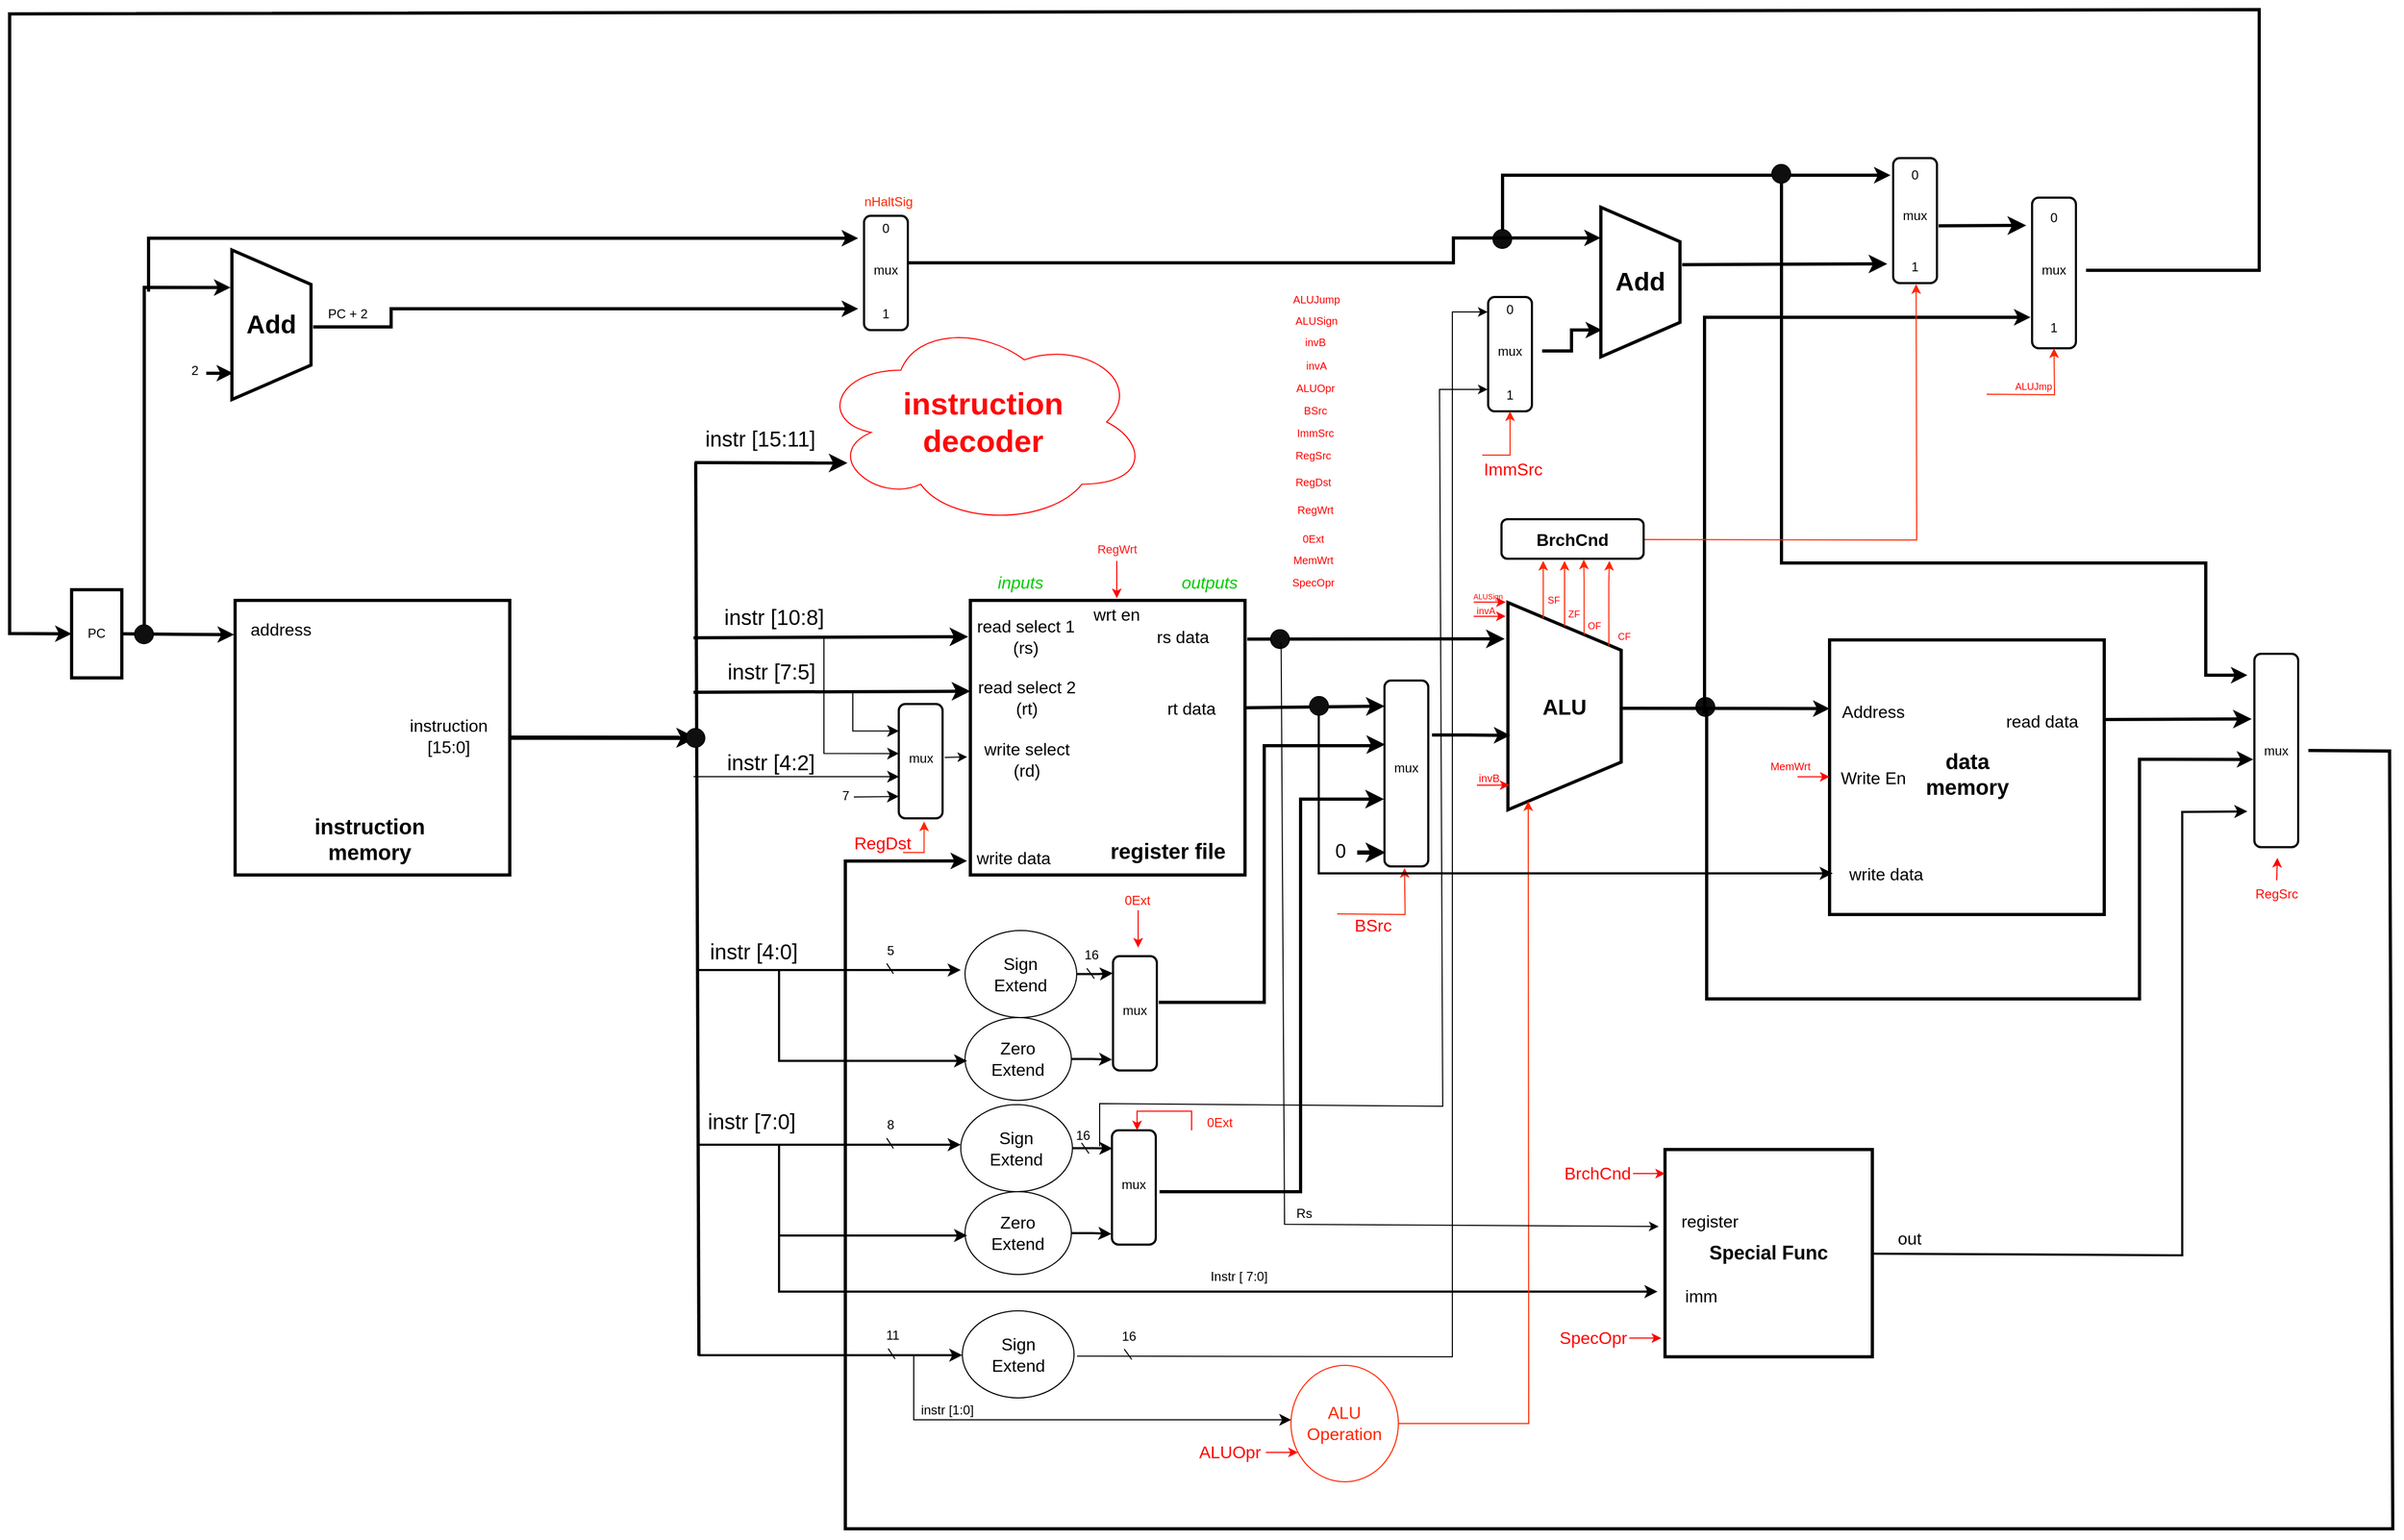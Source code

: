 <mxfile version="24.7.17">
  <diagram name="Page-1" id="fNMds45U4PwnaxW4AGc1">
    <mxGraphModel dx="2510" dy="1153" grid="0" gridSize="10" guides="1" tooltips="1" connect="1" arrows="1" fold="1" page="0" pageScale="1" pageWidth="850" pageHeight="1100" math="0" shadow="0">
      <root>
        <mxCell id="0" />
        <mxCell id="1" parent="0" />
        <mxCell id="rFN4JdDNjN4XjkR0yoPJ-14" value="" style="endArrow=classic;html=1;rounded=0;fontSize=12;startSize=8;endSize=8;strokeWidth=3;" parent="1" edge="1">
          <mxGeometry width="50" height="50" relative="1" as="geometry">
            <mxPoint x="-119" y="549" as="sourcePoint" />
            <mxPoint x="24" y="549.41" as="targetPoint" />
          </mxGeometry>
        </mxCell>
        <mxCell id="rFN4JdDNjN4XjkR0yoPJ-16" value="instr [15:11]" style="text;html=1;align=center;verticalAlign=middle;whiteSpace=wrap;rounded=0;fontSize=20;" parent="1" vertex="1">
          <mxGeometry x="-115.5" y="511" width="115" height="30" as="geometry" />
        </mxCell>
        <mxCell id="rFN4JdDNjN4XjkR0yoPJ-17" value="" style="endArrow=classic;html=1;rounded=0;fontSize=12;startSize=8;endSize=8;curved=1;strokeWidth=3;" parent="1" edge="1">
          <mxGeometry width="50" height="50" relative="1" as="geometry">
            <mxPoint x="-120" y="713" as="sourcePoint" />
            <mxPoint x="137" y="712" as="targetPoint" />
          </mxGeometry>
        </mxCell>
        <mxCell id="rFN4JdDNjN4XjkR0yoPJ-18" value="instr [10:8]" style="text;html=1;align=center;verticalAlign=middle;whiteSpace=wrap;rounded=0;fontSize=20;" parent="1" vertex="1">
          <mxGeometry x="-94.5" y="678" width="99" height="30" as="geometry" />
        </mxCell>
        <mxCell id="rFN4JdDNjN4XjkR0yoPJ-24" value="" style="endArrow=classic;html=1;rounded=0;fontSize=12;startSize=8;endSize=8;curved=1;strokeWidth=3;" parent="1" edge="1">
          <mxGeometry width="50" height="50" relative="1" as="geometry">
            <mxPoint x="-120" y="764" as="sourcePoint" />
            <mxPoint x="139" y="763" as="targetPoint" />
          </mxGeometry>
        </mxCell>
        <mxCell id="rFN4JdDNjN4XjkR0yoPJ-25" value="instr [7:5]" style="text;html=1;align=center;verticalAlign=middle;whiteSpace=wrap;rounded=0;fontSize=20;" parent="1" vertex="1">
          <mxGeometry x="-94.5" y="729" width="94" height="30" as="geometry" />
        </mxCell>
        <mxCell id="rFN4JdDNjN4XjkR0yoPJ-35" value="" style="endArrow=classic;html=1;rounded=0;fontSize=12;startSize=8;endSize=8;strokeWidth=1;entryX=0.236;entryY=0.995;entryDx=0;entryDy=0;entryPerimeter=0;edgeStyle=orthogonalEdgeStyle;" parent="1" target="r2W4QhgXkko-zdRNvbkp-2" edge="1">
          <mxGeometry width="50" height="50" relative="1" as="geometry">
            <mxPoint x="30" y="764" as="sourcePoint" />
            <mxPoint x="67.0" y="801.0" as="targetPoint" />
            <Array as="points">
              <mxPoint x="29" y="764" />
              <mxPoint x="29" y="800" />
            </Array>
          </mxGeometry>
        </mxCell>
        <mxCell id="rFN4JdDNjN4XjkR0yoPJ-42" value="" style="endArrow=classic;html=1;rounded=0;fontSize=12;startSize=8;endSize=8;curved=1;strokeWidth=1;entryX=0.636;entryY=0.995;entryDx=0;entryDy=0;entryPerimeter=0;" parent="1" target="r2W4QhgXkko-zdRNvbkp-2" edge="1">
          <mxGeometry width="50" height="50" relative="1" as="geometry">
            <mxPoint x="-120" y="843" as="sourcePoint" />
            <mxPoint x="69" y="843.21" as="targetPoint" />
          </mxGeometry>
        </mxCell>
        <mxCell id="rFN4JdDNjN4XjkR0yoPJ-43" value="instr [4:2]" style="text;html=1;align=center;verticalAlign=middle;whiteSpace=wrap;rounded=0;fontSize=20;" parent="1" vertex="1">
          <mxGeometry x="-94" y="813.5" width="93" height="30" as="geometry" />
        </mxCell>
        <mxCell id="rFN4JdDNjN4XjkR0yoPJ-46" value="" style="ellipse;shape=cloud;whiteSpace=wrap;html=1;fontColor=#FF1C1C;strokeColor=#FF0000;strokeWidth=1;" parent="1" vertex="1">
          <mxGeometry x="-3" y="414" width="308" height="194" as="geometry" />
        </mxCell>
        <mxCell id="rFN4JdDNjN4XjkR0yoPJ-47" value="&lt;b style=&quot;font-size: 29px;&quot;&gt;instruction decoder&lt;/b&gt;" style="text;html=1;align=center;verticalAlign=middle;whiteSpace=wrap;rounded=0;fontSize=29;fontColor=#FF0808;" parent="1" vertex="1">
          <mxGeometry x="121" y="497.5" width="60" height="27" as="geometry" />
        </mxCell>
        <mxCell id="3E7eyOwTPvob0F8doDhA-3" value="&lt;i&gt;inputs&lt;/i&gt;" style="text;html=1;align=center;verticalAlign=middle;whiteSpace=wrap;rounded=0;fontSize=16;fontColor=#00CC00;" parent="1" vertex="1">
          <mxGeometry x="156" y="646" width="60" height="30" as="geometry" />
        </mxCell>
        <mxCell id="3E7eyOwTPvob0F8doDhA-5" value="&lt;i&gt;outputs&lt;/i&gt;" style="text;html=1;align=center;verticalAlign=middle;whiteSpace=wrap;rounded=0;fontSize=16;fontColor=#00CC00;" parent="1" vertex="1">
          <mxGeometry x="333" y="646" width="60" height="30" as="geometry" />
        </mxCell>
        <mxCell id="3E7eyOwTPvob0F8doDhA-17" value="" style="endArrow=classic;html=1;rounded=0;fontSize=12;startSize=8;endSize=8;curved=1;strokeWidth=3;exitX=1.008;exitY=0.141;exitDx=0;exitDy=0;exitPerimeter=0;" parent="1" source="rFN4JdDNjN4XjkR0yoPJ-5" edge="1">
          <mxGeometry width="50" height="50" relative="1" as="geometry">
            <mxPoint x="400" y="729" as="sourcePoint" />
            <mxPoint x="639" y="714" as="targetPoint" />
          </mxGeometry>
        </mxCell>
        <mxCell id="3E7eyOwTPvob0F8doDhA-20" value="" style="endArrow=classic;html=1;rounded=0;fontSize=12;startSize=8;endSize=8;curved=1;strokeWidth=3;entryX=0.138;entryY=0.996;entryDx=0;entryDy=0;exitX=1;exitY=0.5;exitDx=0;exitDy=0;entryPerimeter=0;" parent="1" source="3E7eyOwTPvob0F8doDhA-12" target="r2W4QhgXkko-zdRNvbkp-25" edge="1">
          <mxGeometry width="50" height="50" relative="1" as="geometry">
            <mxPoint x="396" y="770.97" as="sourcePoint" />
            <mxPoint x="551" y="780.5" as="targetPoint" />
          </mxGeometry>
        </mxCell>
        <mxCell id="muOvpEpb0NtmlUYYNEdW-38" style="edgeStyle=none;rounded=0;orthogonalLoop=1;jettySize=auto;html=1;exitX=1;exitY=0.5;exitDx=0;exitDy=0;strokeWidth=4;" parent="1" source="muOvpEpb0NtmlUYYNEdW-1" edge="1">
          <mxGeometry relative="1" as="geometry">
            <mxPoint x="-117.429" y="806.571" as="targetPoint" />
          </mxGeometry>
        </mxCell>
        <mxCell id="muOvpEpb0NtmlUYYNEdW-8" value="" style="whiteSpace=wrap;html=1;aspect=fixed;strokeWidth=3;" parent="1" vertex="1">
          <mxGeometry x="943" y="715" width="257" height="257" as="geometry" />
        </mxCell>
        <mxCell id="muOvpEpb0NtmlUYYNEdW-9" value="Address" style="text;html=1;align=center;verticalAlign=middle;whiteSpace=wrap;rounded=0;fontSize=16;" parent="1" vertex="1">
          <mxGeometry x="934" y="762" width="100" height="39" as="geometry" />
        </mxCell>
        <mxCell id="muOvpEpb0NtmlUYYNEdW-10" value="&lt;b&gt;data memory&lt;/b&gt;" style="text;html=1;align=center;verticalAlign=middle;whiteSpace=wrap;rounded=0;fontSize=20;" parent="1" vertex="1">
          <mxGeometry x="1016.5" y="824.5" width="110" height="30" as="geometry" />
        </mxCell>
        <mxCell id="muOvpEpb0NtmlUYYNEdW-13" value="" style="group;strokeWidth=3;" parent="1" vertex="1" connectable="0">
          <mxGeometry x="642" y="680" width="170.5" height="194" as="geometry" />
        </mxCell>
        <mxCell id="3E7eyOwTPvob0F8doDhA-14" value="" style="verticalLabelPosition=middle;verticalAlign=middle;html=1;shape=trapezoid;perimeter=trapezoidPerimeter;whiteSpace=wrap;size=0.23;arcSize=10;flipV=1;labelPosition=center;align=center;direction=south;strokeWidth=3;" parent="muOvpEpb0NtmlUYYNEdW-13" vertex="1">
          <mxGeometry width="106" height="194" as="geometry" />
        </mxCell>
        <mxCell id="3E7eyOwTPvob0F8doDhA-15" value="&lt;b style=&quot;font-size: 20px;&quot;&gt;ALU&lt;/b&gt;" style="text;html=1;align=center;verticalAlign=middle;whiteSpace=wrap;rounded=0;fontSize=20;" parent="muOvpEpb0NtmlUYYNEdW-13" vertex="1">
          <mxGeometry x="23" y="82" width="60" height="30" as="geometry" />
        </mxCell>
        <mxCell id="p6FXJWHA-nySCCXBb5-h-45" value="&lt;font color=&quot;#ff0000&quot;&gt;&lt;span style=&quot;caret-color: rgb(255, 0, 0); font-size: 9px;&quot;&gt;OF&lt;/span&gt;&lt;/font&gt;" style="text;html=1;align=center;verticalAlign=middle;whiteSpace=wrap;rounded=0;fontSize=16;" parent="muOvpEpb0NtmlUYYNEdW-13" vertex="1">
          <mxGeometry x="70" y="13" width="22" height="11" as="geometry" />
        </mxCell>
        <mxCell id="p6FXJWHA-nySCCXBb5-h-44" value="&lt;font color=&quot;#ff0000&quot;&gt;&lt;span style=&quot;caret-color: rgb(255, 0, 0); font-size: 9px;&quot;&gt;ZF&lt;/span&gt;&lt;/font&gt;" style="text;html=1;align=center;verticalAlign=middle;whiteSpace=wrap;rounded=0;fontSize=16;" parent="muOvpEpb0NtmlUYYNEdW-13" vertex="1">
          <mxGeometry x="51" y="2" width="22" height="11" as="geometry" />
        </mxCell>
        <mxCell id="WuKiRzajEq_CYZFMlZ9E-89" value="" style="ellipse;whiteSpace=wrap;html=1;aspect=fixed;fillColor=#0F0F0F;" parent="muOvpEpb0NtmlUYYNEdW-13" vertex="1">
          <mxGeometry x="176" y="89" width="17.5" height="17.5" as="geometry" />
        </mxCell>
        <mxCell id="muOvpEpb0NtmlUYYNEdW-19" value="write data" style="text;html=1;align=center;verticalAlign=middle;whiteSpace=wrap;rounded=0;fontSize=16;" parent="1" vertex="1">
          <mxGeometry x="946" y="914" width="100" height="39" as="geometry" />
        </mxCell>
        <mxCell id="muOvpEpb0NtmlUYYNEdW-20" value="read data" style="text;html=1;align=center;verticalAlign=middle;whiteSpace=wrap;rounded=0;fontSize=16;" parent="1" vertex="1">
          <mxGeometry x="1092" y="771.5" width="100" height="39" as="geometry" />
        </mxCell>
        <mxCell id="muOvpEpb0NtmlUYYNEdW-25" value="" style="endArrow=classic;html=1;rounded=0;fontSize=12;startSize=8;endSize=8;curved=1;strokeWidth=3;exitX=0.997;exitY=0.29;exitDx=0;exitDy=0;exitPerimeter=0;entryX=0;entryY=0.214;entryDx=0;entryDy=3;entryPerimeter=0;" parent="1" source="muOvpEpb0NtmlUYYNEdW-8" edge="1">
          <mxGeometry width="50" height="50" relative="1" as="geometry">
            <mxPoint x="1205" y="786" as="sourcePoint" />
            <mxPoint x="1338" y="789" as="targetPoint" />
          </mxGeometry>
        </mxCell>
        <mxCell id="muOvpEpb0NtmlUYYNEdW-27" value="" style="group" parent="1" vertex="1" connectable="0">
          <mxGeometry x="139" y="678" width="257" height="257" as="geometry" />
        </mxCell>
        <mxCell id="rFN4JdDNjN4XjkR0yoPJ-5" value="" style="whiteSpace=wrap;html=1;aspect=fixed;strokeWidth=3;" parent="muOvpEpb0NtmlUYYNEdW-27" vertex="1">
          <mxGeometry width="257" height="257" as="geometry" />
        </mxCell>
        <mxCell id="rFN4JdDNjN4XjkR0yoPJ-6" value="read select 1 (rs)" style="text;html=1;align=center;verticalAlign=middle;whiteSpace=wrap;rounded=0;fontSize=16;" parent="muOvpEpb0NtmlUYYNEdW-27" vertex="1">
          <mxGeometry x="2" y="14" width="100" height="39" as="geometry" />
        </mxCell>
        <mxCell id="rFN4JdDNjN4XjkR0yoPJ-7" value="read select 2 (rt)" style="text;html=1;align=center;verticalAlign=middle;whiteSpace=wrap;rounded=0;fontSize=16;" parent="muOvpEpb0NtmlUYYNEdW-27" vertex="1">
          <mxGeometry x="3.5" y="71" width="97.5" height="39" as="geometry" />
        </mxCell>
        <mxCell id="rFN4JdDNjN4XjkR0yoPJ-8" value="write select (rd)" style="text;html=1;align=center;verticalAlign=middle;whiteSpace=wrap;rounded=0;fontSize=16;" parent="muOvpEpb0NtmlUYYNEdW-27" vertex="1">
          <mxGeometry x="7.5" y="129.5" width="89.5" height="39" as="geometry" />
        </mxCell>
        <mxCell id="rFN4JdDNjN4XjkR0yoPJ-10" value="write data" style="text;html=1;align=center;verticalAlign=middle;whiteSpace=wrap;rounded=0;fontSize=16;" parent="muOvpEpb0NtmlUYYNEdW-27" vertex="1">
          <mxGeometry x="3.5" y="225" width="73" height="32" as="geometry" />
        </mxCell>
        <mxCell id="rFN4JdDNjN4XjkR0yoPJ-44" value="&lt;b&gt;register file&lt;/b&gt;" style="text;html=1;align=center;verticalAlign=middle;whiteSpace=wrap;rounded=0;fontSize=20;" parent="muOvpEpb0NtmlUYYNEdW-27" vertex="1">
          <mxGeometry x="130" y="219" width="110" height="30" as="geometry" />
        </mxCell>
        <mxCell id="3E7eyOwTPvob0F8doDhA-7" value="rs data" style="text;html=1;align=center;verticalAlign=middle;whiteSpace=wrap;rounded=0;fontSize=16;" parent="muOvpEpb0NtmlUYYNEdW-27" vertex="1">
          <mxGeometry x="149" y="14" width="100" height="39" as="geometry" />
        </mxCell>
        <mxCell id="3E7eyOwTPvob0F8doDhA-12" value="rt data" style="text;html=1;align=center;verticalAlign=middle;whiteSpace=wrap;rounded=0;fontSize=16;" parent="muOvpEpb0NtmlUYYNEdW-27" vertex="1">
          <mxGeometry x="157" y="81" width="100" height="39" as="geometry" />
        </mxCell>
        <mxCell id="WuKiRzajEq_CYZFMlZ9E-27" value="wrt en" style="text;html=1;align=center;verticalAlign=middle;whiteSpace=wrap;rounded=0;fontSize=16;" parent="muOvpEpb0NtmlUYYNEdW-27" vertex="1">
          <mxGeometry x="87" y="-7" width="100" height="39" as="geometry" />
        </mxCell>
        <mxCell id="muOvpEpb0NtmlUYYNEdW-289" style="edgeStyle=none;rounded=0;orthogonalLoop=1;jettySize=auto;html=1;fontFamily=Helvetica;fontSize=12;fontColor=default;entryX=0.749;entryY=1.018;entryDx=0;entryDy=0;entryPerimeter=0;strokeWidth=3;" parent="1" target="muOvpEpb0NtmlUYYNEdW-40" edge="1">
          <mxGeometry relative="1" as="geometry">
            <mxPoint x="-551" y="382" as="targetPoint" />
            <mxPoint x="-634" y="709" as="sourcePoint" />
            <Array as="points">
              <mxPoint x="-634" y="385" />
            </Array>
          </mxGeometry>
        </mxCell>
        <mxCell id="muOvpEpb0NtmlUYYNEdW-32" value="PC" style="rounded=0;whiteSpace=wrap;html=1;strokeWidth=3;" parent="1" vertex="1">
          <mxGeometry x="-702" y="668" width="47" height="82.5" as="geometry" />
        </mxCell>
        <mxCell id="muOvpEpb0NtmlUYYNEdW-34" style="edgeStyle=orthogonalEdgeStyle;rounded=0;orthogonalLoop=1;jettySize=auto;html=1;exitX=1;exitY=0.5;exitDx=0;exitDy=0;strokeWidth=3;" parent="1" edge="1">
          <mxGeometry relative="1" as="geometry">
            <mxPoint x="-550" y="710" as="targetPoint" />
            <mxPoint x="-655" y="709.29" as="sourcePoint" />
          </mxGeometry>
        </mxCell>
        <mxCell id="muOvpEpb0NtmlUYYNEdW-37" value="" style="endArrow=none;html=3;rounded=0;strokeWidth=3;" parent="1" edge="1">
          <mxGeometry width="50" height="50" relative="1" as="geometry">
            <mxPoint x="-115" y="1385" as="sourcePoint" />
            <mxPoint x="-118" y="549" as="targetPoint" />
          </mxGeometry>
        </mxCell>
        <mxCell id="muOvpEpb0NtmlUYYNEdW-39" style="edgeStyle=none;rounded=0;orthogonalLoop=1;jettySize=auto;html=1;entryX=0;entryY=0.25;entryDx=0;entryDy=0;strokeWidth=3;" parent="1" target="muOvpEpb0NtmlUYYNEdW-8" edge="1">
          <mxGeometry relative="1" as="geometry">
            <mxPoint x="749" y="779" as="sourcePoint" />
          </mxGeometry>
        </mxCell>
        <mxCell id="muOvpEpb0NtmlUYYNEdW-40" value="&lt;font style=&quot;font-size: 24px;&quot;&gt;&lt;b&gt;Add&lt;/b&gt;&lt;/font&gt;" style="verticalLabelPosition=middle;verticalAlign=middle;html=1;shape=trapezoid;perimeter=trapezoidPerimeter;whiteSpace=wrap;size=0.23;arcSize=10;flipV=1;labelPosition=center;align=center;direction=south;strokeWidth=3;" parent="1" vertex="1">
          <mxGeometry x="-552" y="350" width="74" height="140" as="geometry" />
        </mxCell>
        <mxCell id="muOvpEpb0NtmlUYYNEdW-284" value="" style="group" parent="1" vertex="1" connectable="0">
          <mxGeometry x="-556" y="678" width="264" height="257" as="geometry" />
        </mxCell>
        <mxCell id="muOvpEpb0NtmlUYYNEdW-1" value="" style="whiteSpace=wrap;html=1;aspect=fixed;strokeWidth=3;" parent="muOvpEpb0NtmlUYYNEdW-284" vertex="1">
          <mxGeometry x="7" width="257" height="257" as="geometry" />
        </mxCell>
        <mxCell id="muOvpEpb0NtmlUYYNEdW-4" value="address" style="text;html=1;align=center;verticalAlign=middle;whiteSpace=wrap;rounded=0;fontSize=16;" parent="muOvpEpb0NtmlUYYNEdW-284" vertex="1">
          <mxGeometry y="7" width="100" height="39" as="geometry" />
        </mxCell>
        <mxCell id="muOvpEpb0NtmlUYYNEdW-6" value="&lt;b&gt;instruction memory&lt;/b&gt;" style="text;html=1;align=center;verticalAlign=middle;whiteSpace=wrap;rounded=0;fontSize=20;" parent="muOvpEpb0NtmlUYYNEdW-284" vertex="1">
          <mxGeometry x="78" y="208" width="110" height="30" as="geometry" />
        </mxCell>
        <mxCell id="muOvpEpb0NtmlUYYNEdW-28" value="instruction&lt;div&gt;[15:0]&lt;/div&gt;" style="text;html=1;align=center;verticalAlign=middle;whiteSpace=wrap;rounded=0;fontSize=16;" parent="muOvpEpb0NtmlUYYNEdW-284" vertex="1">
          <mxGeometry x="158" y="107.5" width="98" height="39" as="geometry" />
        </mxCell>
        <mxCell id="muOvpEpb0NtmlUYYNEdW-287" style="edgeStyle=orthogonalEdgeStyle;rounded=0;orthogonalLoop=1;jettySize=auto;html=1;entryX=0.179;entryY=0.985;entryDx=0;entryDy=0;entryPerimeter=0;exitX=0.96;exitY=0.59;exitDx=0;exitDy=0;exitPerimeter=0;strokeWidth=3;" parent="1" source="muOvpEpb0NtmlUYYNEdW-288" target="muOvpEpb0NtmlUYYNEdW-40" edge="1">
          <mxGeometry relative="1" as="geometry">
            <mxPoint x="-552" y="466.71" as="targetPoint" />
            <mxPoint x="-593" y="467" as="sourcePoint" />
          </mxGeometry>
        </mxCell>
        <mxCell id="muOvpEpb0NtmlUYYNEdW-288" value="2" style="text;html=1;align=center;verticalAlign=middle;resizable=0;points=[];autosize=1;strokeColor=none;fillColor=none;fontFamily=Helvetica;fontSize=12;fontColor=default;" parent="1" vertex="1">
          <mxGeometry x="-600" y="450" width="25" height="26" as="geometry" />
        </mxCell>
        <mxCell id="fwB8wbmSQQmTVCgAxKlL-12" value="" style="endArrow=classic;html=1;rounded=0;fontSize=12;startSize=8;endSize=8;strokeWidth=3;edgeStyle=orthogonalEdgeStyle;entryX=0.344;entryY=0.985;entryDx=0;entryDy=0;exitX=0.404;exitY=-0.043;exitDx=0;exitDy=0;exitPerimeter=0;entryPerimeter=0;" parent="1" source="p6FXJWHA-nySCCXBb5-h-2" target="r2W4QhgXkko-zdRNvbkp-25" edge="1">
          <mxGeometry width="50" height="50" relative="1" as="geometry">
            <mxPoint x="357" y="1054" as="sourcePoint" />
            <mxPoint x="556" y="835" as="targetPoint" />
            <Array as="points">
              <mxPoint x="414" y="1054" />
              <mxPoint x="414" y="814" />
              <mxPoint x="517" y="814" />
              <mxPoint x="517" y="813" />
            </Array>
          </mxGeometry>
        </mxCell>
        <mxCell id="fwB8wbmSQQmTVCgAxKlL-13" value="16" style="text;html=1;align=center;verticalAlign=middle;resizable=0;points=[];autosize=1;strokeColor=none;fillColor=none;" parent="1" vertex="1">
          <mxGeometry x="236" y="997" width="31" height="26" as="geometry" />
        </mxCell>
        <mxCell id="fwB8wbmSQQmTVCgAxKlL-15" style="edgeStyle=orthogonalEdgeStyle;rounded=0;orthogonalLoop=1;jettySize=auto;html=1;exitX=0.293;exitY=-0.085;exitDx=0;exitDy=0;exitPerimeter=0;entryX=0.359;entryY=0.978;entryDx=0;entryDy=0;entryPerimeter=0;strokeWidth=3;" parent="1" source="r2W4QhgXkko-zdRNvbkp-25" target="3E7eyOwTPvob0F8doDhA-14" edge="1">
          <mxGeometry relative="1" as="geometry">
            <mxPoint x="599" y="804.5" as="sourcePoint" />
          </mxGeometry>
        </mxCell>
        <mxCell id="r2W4QhgXkko-zdRNvbkp-8" value="" style="endArrow=classic;html=1;rounded=0;" parent="1" edge="1">
          <mxGeometry width="50" height="50" relative="1" as="geometry">
            <mxPoint x="115" y="825" as="sourcePoint" />
            <mxPoint x="136" y="824.5" as="targetPoint" />
          </mxGeometry>
        </mxCell>
        <mxCell id="r2W4QhgXkko-zdRNvbkp-9" value="" style="endArrow=classic;html=1;rounded=0;fontSize=12;startSize=8;endSize=8;strokeWidth=1;entryX=0.433;entryY=0.995;entryDx=0;entryDy=0;entryPerimeter=0;edgeStyle=orthogonalEdgeStyle;" parent="1" target="r2W4QhgXkko-zdRNvbkp-2" edge="1">
          <mxGeometry width="50" height="50" relative="1" as="geometry">
            <mxPoint x="2" y="714" as="sourcePoint" />
            <mxPoint x="67.0" y="822.05" as="targetPoint" />
            <Array as="points">
              <mxPoint x="2" y="821" />
            </Array>
          </mxGeometry>
        </mxCell>
        <mxCell id="r2W4QhgXkko-zdRNvbkp-11" value="7" style="text;html=1;align=center;verticalAlign=middle;resizable=0;points=[];autosize=1;strokeColor=none;fillColor=none;" parent="1" vertex="1">
          <mxGeometry x="9" y="848" width="25" height="26" as="geometry" />
        </mxCell>
        <mxCell id="r2W4QhgXkko-zdRNvbkp-14" value="" style="endArrow=classic;html=1;rounded=0;fontSize=12;startSize=8;endSize=8;strokeWidth=1;entryX=0.236;entryY=0.995;entryDx=0;entryDy=0;entryPerimeter=0;edgeStyle=orthogonalEdgeStyle;" parent="1" edge="1">
          <mxGeometry width="50" height="50" relative="1" as="geometry">
            <mxPoint x="30" y="862" as="sourcePoint" />
            <mxPoint x="72" y="861.5" as="targetPoint" />
            <Array as="points">
              <mxPoint x="30" y="862" />
              <mxPoint x="29" y="862" />
            </Array>
          </mxGeometry>
        </mxCell>
        <mxCell id="r2W4QhgXkko-zdRNvbkp-15" value="&lt;font size=&quot;1&quot; color=&quot;#ff0000&quot;&gt;&lt;span style=&quot;caret-color: rgb(255, 0, 0); font-size: 16px;&quot;&gt;RegDst&lt;/span&gt;&lt;/font&gt;" style="text;html=1;align=center;verticalAlign=middle;whiteSpace=wrap;rounded=0;fontSize=16;" parent="1" vertex="1">
          <mxGeometry x="27" y="896" width="60" height="18" as="geometry" />
        </mxCell>
        <mxCell id="r2W4QhgXkko-zdRNvbkp-20" value="" style="group" parent="1" vertex="1" connectable="0">
          <mxGeometry x="62.5" y="775" width="60" height="107" as="geometry" />
        </mxCell>
        <mxCell id="r2W4QhgXkko-zdRNvbkp-2" value="" style="rounded=1;whiteSpace=wrap;html=1;direction=south;strokeWidth=2;" parent="r2W4QhgXkko-zdRNvbkp-20" vertex="1">
          <mxGeometry x="9.5" width="41" height="107" as="geometry" />
        </mxCell>
        <mxCell id="r2W4QhgXkko-zdRNvbkp-18" value="mux" style="text;html=1;align=center;verticalAlign=middle;whiteSpace=wrap;rounded=0;" parent="r2W4QhgXkko-zdRNvbkp-20" vertex="1">
          <mxGeometry y="35.5" width="60" height="30" as="geometry" />
        </mxCell>
        <mxCell id="r2W4QhgXkko-zdRNvbkp-24" value="" style="group;strokeWidth=1;" parent="1" vertex="1" connectable="0">
          <mxGeometry x="517" y="753" width="60" height="174" as="geometry" />
        </mxCell>
        <mxCell id="r2W4QhgXkko-zdRNvbkp-25" value="" style="rounded=1;whiteSpace=wrap;html=1;direction=south;strokeWidth=2;" parent="r2W4QhgXkko-zdRNvbkp-24" vertex="1">
          <mxGeometry x="9.5" width="41" height="174" as="geometry" />
        </mxCell>
        <mxCell id="r2W4QhgXkko-zdRNvbkp-26" value="mux" style="text;html=1;align=center;verticalAlign=middle;whiteSpace=wrap;rounded=0;" parent="r2W4QhgXkko-zdRNvbkp-24" vertex="1">
          <mxGeometry y="67" width="60" height="30" as="geometry" />
        </mxCell>
        <mxCell id="AzOvHIemU0ZITK1xoNgC-14" style="edgeStyle=orthogonalEdgeStyle;rounded=0;orthogonalLoop=1;jettySize=auto;html=1;exitX=1;exitY=0.5;exitDx=0;exitDy=0;" parent="r2W4QhgXkko-zdRNvbkp-24" source="r2W4QhgXkko-zdRNvbkp-25" target="r2W4QhgXkko-zdRNvbkp-25" edge="1">
          <mxGeometry relative="1" as="geometry" />
        </mxCell>
        <mxCell id="r2W4QhgXkko-zdRNvbkp-28" value="&lt;font size=&quot;1&quot; color=&quot;#ff0000&quot;&gt;&lt;span style=&quot;caret-color: rgb(255, 0, 0); font-size: 16px;&quot;&gt;BSrc&lt;/span&gt;&lt;/font&gt;" style="text;html=1;align=center;verticalAlign=middle;whiteSpace=wrap;rounded=0;fontSize=16;" parent="1" vertex="1">
          <mxGeometry x="486" y="972.5" width="60" height="18" as="geometry" />
        </mxCell>
        <mxCell id="yZ5C_Ve2Oc4vBgANtmZi-1" value="" style="group" parent="1" vertex="1" connectable="0">
          <mxGeometry x="614" y="394" width="60" height="113" as="geometry" />
        </mxCell>
        <mxCell id="yZ5C_Ve2Oc4vBgANtmZi-2" value="" style="rounded=1;whiteSpace=wrap;html=1;direction=south;strokeWidth=2;" parent="yZ5C_Ve2Oc4vBgANtmZi-1" vertex="1">
          <mxGeometry x="9.5" width="41" height="107" as="geometry" />
        </mxCell>
        <mxCell id="yZ5C_Ve2Oc4vBgANtmZi-3" value="mux" style="text;html=1;align=center;verticalAlign=middle;whiteSpace=wrap;rounded=0;" parent="yZ5C_Ve2Oc4vBgANtmZi-1" vertex="1">
          <mxGeometry y="35.5" width="60" height="30" as="geometry" />
        </mxCell>
        <mxCell id="-0kURrgrsvos_-0h37l5-16" value="1" style="text;html=1;align=center;verticalAlign=middle;whiteSpace=wrap;rounded=0;" parent="yZ5C_Ve2Oc4vBgANtmZi-1" vertex="1">
          <mxGeometry y="77" width="60" height="30" as="geometry" />
        </mxCell>
        <mxCell id="-0kURrgrsvos_-0h37l5-17" value="0" style="text;html=1;align=center;verticalAlign=middle;whiteSpace=wrap;rounded=0;" parent="yZ5C_Ve2Oc4vBgANtmZi-1" vertex="1">
          <mxGeometry y="2" width="60" height="19" as="geometry" />
        </mxCell>
        <mxCell id="yZ5C_Ve2Oc4vBgANtmZi-4" value="" style="group" parent="1" vertex="1" connectable="0">
          <mxGeometry x="993" y="274" width="60" height="123" as="geometry" />
        </mxCell>
        <mxCell id="-0kURrgrsvos_-0h37l5-11" value="" style="group" parent="yZ5C_Ve2Oc4vBgANtmZi-4" vertex="1" connectable="0">
          <mxGeometry y="-10" width="60" height="117" as="geometry" />
        </mxCell>
        <mxCell id="yZ5C_Ve2Oc4vBgANtmZi-5" value="" style="rounded=1;whiteSpace=wrap;html=1;direction=south;strokeWidth=2;" parent="-0kURrgrsvos_-0h37l5-11" vertex="1">
          <mxGeometry x="9.5" width="41" height="117" as="geometry" />
        </mxCell>
        <mxCell id="yZ5C_Ve2Oc4vBgANtmZi-6" value="mux" style="text;html=1;align=center;verticalAlign=middle;whiteSpace=wrap;rounded=0;" parent="-0kURrgrsvos_-0h37l5-11" vertex="1">
          <mxGeometry y="39" width="60" height="30" as="geometry" />
        </mxCell>
        <mxCell id="-0kURrgrsvos_-0h37l5-9" value="1" style="text;html=1;align=center;verticalAlign=middle;whiteSpace=wrap;rounded=0;" parent="-0kURrgrsvos_-0h37l5-11" vertex="1">
          <mxGeometry y="87" width="60" height="30" as="geometry" />
        </mxCell>
        <mxCell id="-0kURrgrsvos_-0h37l5-10" value="0" style="text;html=1;align=center;verticalAlign=middle;whiteSpace=wrap;rounded=0;" parent="-0kURrgrsvos_-0h37l5-11" vertex="1">
          <mxGeometry y="6" width="60" height="19" as="geometry" />
        </mxCell>
        <mxCell id="yZ5C_Ve2Oc4vBgANtmZi-8" value="" style="group" parent="1" vertex="1" connectable="0">
          <mxGeometry x="1123" y="335" width="60" height="107" as="geometry" />
        </mxCell>
        <mxCell id="-0kURrgrsvos_-0h37l5-12" value="" style="group" parent="yZ5C_Ve2Oc4vBgANtmZi-8" vertex="1" connectable="0">
          <mxGeometry y="-34" width="60" height="141" as="geometry" />
        </mxCell>
        <mxCell id="yZ5C_Ve2Oc4vBgANtmZi-9" value="" style="rounded=1;whiteSpace=wrap;html=1;direction=south;strokeWidth=2;" parent="-0kURrgrsvos_-0h37l5-12" vertex="1">
          <mxGeometry x="9.5" width="41" height="141" as="geometry" />
        </mxCell>
        <mxCell id="yZ5C_Ve2Oc4vBgANtmZi-10" value="mux" style="text;html=1;align=center;verticalAlign=middle;whiteSpace=wrap;rounded=0;" parent="-0kURrgrsvos_-0h37l5-12" vertex="1">
          <mxGeometry y="53" width="60" height="30" as="geometry" />
        </mxCell>
        <mxCell id="-0kURrgrsvos_-0h37l5-3" value="1" style="text;html=1;align=center;verticalAlign=middle;whiteSpace=wrap;rounded=0;" parent="-0kURrgrsvos_-0h37l5-12" vertex="1">
          <mxGeometry y="107" width="60" height="30" as="geometry" />
        </mxCell>
        <mxCell id="-0kURrgrsvos_-0h37l5-8" value="0" style="text;html=1;align=center;verticalAlign=middle;whiteSpace=wrap;rounded=0;" parent="-0kURrgrsvos_-0h37l5-12" vertex="1">
          <mxGeometry y="4" width="60" height="30" as="geometry" />
        </mxCell>
        <mxCell id="yZ5C_Ve2Oc4vBgANtmZi-16" value="&lt;font style=&quot;font-size: 24px;&quot;&gt;&lt;b&gt;Add&lt;/b&gt;&lt;/font&gt;" style="verticalLabelPosition=middle;verticalAlign=middle;html=1;shape=trapezoid;perimeter=trapezoidPerimeter;whiteSpace=wrap;size=0.23;arcSize=10;flipV=1;labelPosition=center;align=center;direction=south;strokeWidth=3;" parent="1" vertex="1">
          <mxGeometry x="729" y="310" width="74" height="140" as="geometry" />
        </mxCell>
        <mxCell id="yZ5C_Ve2Oc4vBgANtmZi-17" style="edgeStyle=orthogonalEdgeStyle;rounded=0;orthogonalLoop=1;jettySize=auto;html=1;entryX=0.179;entryY=0.985;entryDx=0;entryDy=0;entryPerimeter=0;strokeWidth=3;" parent="1" source="yZ5C_Ve2Oc4vBgANtmZi-3" target="yZ5C_Ve2Oc4vBgANtmZi-16" edge="1">
          <mxGeometry relative="1" as="geometry">
            <mxPoint x="948" y="433.71" as="targetPoint" />
            <mxPoint x="924" y="432" as="sourcePoint" />
          </mxGeometry>
        </mxCell>
        <mxCell id="yZ5C_Ve2Oc4vBgANtmZi-22" value="" style="endArrow=classic;html=1;rounded=0;fontSize=12;startSize=8;endSize=8;curved=1;strokeWidth=3;" parent="1" edge="1">
          <mxGeometry width="50" height="50" relative="1" as="geometry">
            <mxPoint x="805" y="363.72" as="sourcePoint" />
            <mxPoint x="997" y="363" as="targetPoint" />
          </mxGeometry>
        </mxCell>
        <mxCell id="yZ5C_Ve2Oc4vBgANtmZi-23" value="" style="endArrow=classic;html=1;rounded=0;fontSize=12;startSize=8;endSize=8;curved=1;strokeWidth=3;" parent="1" edge="1">
          <mxGeometry width="50" height="50" relative="1" as="geometry">
            <mxPoint x="1045" y="327.43" as="sourcePoint" />
            <mxPoint x="1127" y="327" as="targetPoint" />
          </mxGeometry>
        </mxCell>
        <mxCell id="yZ5C_Ve2Oc4vBgANtmZi-28" value="" style="endArrow=classic;html=1;rounded=0;strokeWidth=3;" parent="1" edge="1">
          <mxGeometry width="50" height="50" relative="1" as="geometry">
            <mxPoint x="826" y="784" as="sourcePoint" />
            <mxPoint x="1131" y="413" as="targetPoint" />
            <Array as="points">
              <mxPoint x="826" y="413" />
            </Array>
          </mxGeometry>
        </mxCell>
        <mxCell id="yZ5C_Ve2Oc4vBgANtmZi-29" value="" style="endArrow=classic;html=1;rounded=0;strokeWidth=3;" parent="1" edge="1">
          <mxGeometry width="50" height="50" relative="1" as="geometry">
            <mxPoint x="637" y="339" as="sourcePoint" />
            <mxPoint x="1000" y="280" as="targetPoint" />
            <Array as="points">
              <mxPoint x="637" y="280" />
            </Array>
          </mxGeometry>
        </mxCell>
        <mxCell id="yZ5C_Ve2Oc4vBgANtmZi-31" value="" style="endArrow=classic;html=1;rounded=0;strokeWidth=3;exitX=1;exitY=0.5;exitDx=0;exitDy=0;entryX=0;entryY=0.5;entryDx=0;entryDy=0;" parent="1" source="yZ5C_Ve2Oc4vBgANtmZi-10" target="muOvpEpb0NtmlUYYNEdW-32" edge="1">
          <mxGeometry width="50" height="50" relative="1" as="geometry">
            <mxPoint x="1183" y="586" as="sourcePoint" />
            <mxPoint x="-832" y="645" as="targetPoint" />
            <Array as="points">
              <mxPoint x="1345" y="369" />
              <mxPoint x="1345" y="125" />
              <mxPoint x="-760" y="129" />
              <mxPoint x="-760" y="709" />
            </Array>
          </mxGeometry>
        </mxCell>
        <mxCell id="yZ5C_Ve2Oc4vBgANtmZi-32" value="" style="group" parent="1" vertex="1" connectable="0">
          <mxGeometry x="1331" y="762" width="60" height="163" as="geometry" />
        </mxCell>
        <mxCell id="yZ5C_Ve2Oc4vBgANtmZi-33" value="" style="rounded=1;whiteSpace=wrap;html=1;direction=south;strokeWidth=2;" parent="yZ5C_Ve2Oc4vBgANtmZi-32" vertex="1">
          <mxGeometry x="9.5" y="-34" width="41" height="181" as="geometry" />
        </mxCell>
        <mxCell id="yZ5C_Ve2Oc4vBgANtmZi-34" value="mux" style="text;html=1;align=center;verticalAlign=middle;whiteSpace=wrap;rounded=0;" parent="yZ5C_Ve2Oc4vBgANtmZi-32" vertex="1">
          <mxGeometry y="41.5" width="60" height="30" as="geometry" />
        </mxCell>
        <mxCell id="yZ5C_Ve2Oc4vBgANtmZi-35" value="" style="endArrow=classic;html=1;rounded=0;strokeWidth=3;edgeStyle=orthogonalEdgeStyle;" parent="1" edge="1">
          <mxGeometry width="50" height="50" relative="1" as="geometry">
            <mxPoint x="898" y="280" as="sourcePoint" />
            <mxPoint x="1334" y="748" as="targetPoint" />
            <Array as="points">
              <mxPoint x="898" y="643" />
              <mxPoint x="1295" y="643" />
              <mxPoint x="1295" y="748" />
            </Array>
          </mxGeometry>
        </mxCell>
        <mxCell id="yZ5C_Ve2Oc4vBgANtmZi-36" value="" style="endArrow=classic;html=1;rounded=0;strokeWidth=3;exitX=1;exitY=0.5;exitDx=0;exitDy=0;entryX=-0.012;entryY=0.949;entryDx=0;entryDy=0;entryPerimeter=0;" parent="1" source="yZ5C_Ve2Oc4vBgANtmZi-34" target="rFN4JdDNjN4XjkR0yoPJ-5" edge="1">
          <mxGeometry width="50" height="50" relative="1" as="geometry">
            <mxPoint x="751" y="1120" as="sourcePoint" />
            <mxPoint x="20" y="968" as="targetPoint" />
            <Array as="points">
              <mxPoint x="1467" y="819" />
              <mxPoint x="1470" y="1547" />
              <mxPoint x="22" y="1547" />
              <mxPoint x="22" y="922" />
            </Array>
          </mxGeometry>
        </mxCell>
        <mxCell id="yZ5C_Ve2Oc4vBgANtmZi-54" value="" style="group" parent="1" vertex="1" connectable="0">
          <mxGeometry x="134" y="1231.5" width="99.5" height="77.5" as="geometry" />
        </mxCell>
        <mxCell id="yZ5C_Ve2Oc4vBgANtmZi-55" value="" style="ellipse;whiteSpace=wrap;html=1;direction=south;" parent="yZ5C_Ve2Oc4vBgANtmZi-54" vertex="1">
          <mxGeometry width="99.5" height="77.5" as="geometry" />
        </mxCell>
        <mxCell id="yZ5C_Ve2Oc4vBgANtmZi-56" value="Zero Extend" style="text;html=1;align=center;verticalAlign=middle;whiteSpace=wrap;rounded=0;fontSize=16;" parent="yZ5C_Ve2Oc4vBgANtmZi-54" vertex="1">
          <mxGeometry x="24.237" y="26.114" width="51.026" height="25.272" as="geometry" />
        </mxCell>
        <mxCell id="yZ5C_Ve2Oc4vBgANtmZi-58" value="" style="group" parent="1" vertex="1" connectable="0">
          <mxGeometry x="134" y="987" width="104.5" height="159" as="geometry" />
        </mxCell>
        <mxCell id="yZ5C_Ve2Oc4vBgANtmZi-42" value="" style="ellipse;whiteSpace=wrap;html=1;direction=south;" parent="yZ5C_Ve2Oc4vBgANtmZi-58" vertex="1">
          <mxGeometry width="104.5" height="81.5" as="geometry" />
        </mxCell>
        <mxCell id="yZ5C_Ve2Oc4vBgANtmZi-43" value="Sign Extend" style="text;html=1;align=center;verticalAlign=middle;whiteSpace=wrap;rounded=0;fontSize=16;" parent="yZ5C_Ve2Oc4vBgANtmZi-58" vertex="1">
          <mxGeometry x="25.455" y="27.462" width="53.59" height="26.576" as="geometry" />
        </mxCell>
        <mxCell id="yZ5C_Ve2Oc4vBgANtmZi-44" value="" style="group" parent="yZ5C_Ve2Oc4vBgANtmZi-58" vertex="1" connectable="0">
          <mxGeometry y="81.5" width="99.5" height="77.5" as="geometry" />
        </mxCell>
        <mxCell id="yZ5C_Ve2Oc4vBgANtmZi-48" value="" style="group" parent="yZ5C_Ve2Oc4vBgANtmZi-44" vertex="1" connectable="0">
          <mxGeometry width="99.5" height="77.5" as="geometry" />
        </mxCell>
        <mxCell id="yZ5C_Ve2Oc4vBgANtmZi-53" value="" style="group" parent="yZ5C_Ve2Oc4vBgANtmZi-48" vertex="1" connectable="0">
          <mxGeometry width="99.5" height="77.5" as="geometry" />
        </mxCell>
        <mxCell id="yZ5C_Ve2Oc4vBgANtmZi-38" value="" style="ellipse;whiteSpace=wrap;html=1;direction=south;" parent="yZ5C_Ve2Oc4vBgANtmZi-53" vertex="1">
          <mxGeometry width="99.5" height="77.5" as="geometry" />
        </mxCell>
        <mxCell id="yZ5C_Ve2Oc4vBgANtmZi-39" value="Zero Extend" style="text;html=1;align=center;verticalAlign=middle;whiteSpace=wrap;rounded=0;fontSize=16;" parent="yZ5C_Ve2Oc4vBgANtmZi-53" vertex="1">
          <mxGeometry x="24.237" y="26.114" width="51.026" height="25.272" as="geometry" />
        </mxCell>
        <mxCell id="yZ5C_Ve2Oc4vBgANtmZi-59" value="" style="group" parent="1" vertex="1" connectable="0">
          <mxGeometry x="130" y="1150" width="104.5" height="81.5" as="geometry" />
        </mxCell>
        <mxCell id="yZ5C_Ve2Oc4vBgANtmZi-60" value="" style="ellipse;whiteSpace=wrap;html=1;direction=south;" parent="yZ5C_Ve2Oc4vBgANtmZi-59" vertex="1">
          <mxGeometry width="104.5" height="81.5" as="geometry" />
        </mxCell>
        <mxCell id="yZ5C_Ve2Oc4vBgANtmZi-61" value="Sign Extend" style="text;html=1;align=center;verticalAlign=middle;whiteSpace=wrap;rounded=0;fontSize=16;" parent="yZ5C_Ve2Oc4vBgANtmZi-59" vertex="1">
          <mxGeometry x="25.455" y="27.462" width="53.59" height="26.576" as="geometry" />
        </mxCell>
        <mxCell id="yZ5C_Ve2Oc4vBgANtmZi-63" value="" style="group;strokeWidth=1;" parent="1" vertex="1" connectable="0">
          <mxGeometry x="131.5" y="1309" width="104.5" height="81.5" as="geometry" />
        </mxCell>
        <mxCell id="yZ5C_Ve2Oc4vBgANtmZi-64" value="" style="ellipse;whiteSpace=wrap;html=1;direction=south;" parent="yZ5C_Ve2Oc4vBgANtmZi-63" vertex="1">
          <mxGeometry y="34" width="104.5" height="81.5" as="geometry" />
        </mxCell>
        <mxCell id="yZ5C_Ve2Oc4vBgANtmZi-65" value="Sign Extend" style="text;html=1;align=center;verticalAlign=middle;whiteSpace=wrap;rounded=0;fontSize=16;" parent="yZ5C_Ve2Oc4vBgANtmZi-63" vertex="1">
          <mxGeometry x="25.455" y="61.462" width="53.59" height="26.576" as="geometry" />
        </mxCell>
        <mxCell id="p6FXJWHA-nySCCXBb5-h-1" value="" style="group" parent="1" vertex="1" connectable="0">
          <mxGeometry x="263" y="1011" width="60" height="107" as="geometry" />
        </mxCell>
        <mxCell id="p6FXJWHA-nySCCXBb5-h-5" value="" style="group" parent="p6FXJWHA-nySCCXBb5-h-1" vertex="1" connectable="0">
          <mxGeometry width="60" height="107" as="geometry" />
        </mxCell>
        <mxCell id="p6FXJWHA-nySCCXBb5-h-2" value="" style="rounded=1;whiteSpace=wrap;html=1;direction=south;strokeWidth=2;" parent="p6FXJWHA-nySCCXBb5-h-5" vertex="1">
          <mxGeometry x="9.5" width="41" height="107" as="geometry" />
        </mxCell>
        <mxCell id="p6FXJWHA-nySCCXBb5-h-3" value="mux" style="text;html=1;align=center;verticalAlign=middle;whiteSpace=wrap;rounded=0;" parent="p6FXJWHA-nySCCXBb5-h-5" vertex="1">
          <mxGeometry y="35.5" width="60" height="30" as="geometry" />
        </mxCell>
        <mxCell id="yZ5C_Ve2Oc4vBgANtmZi-66" value="" style="group;fontColor=#ff2600;strokeWidth=1;" parent="1" vertex="1" connectable="0">
          <mxGeometry x="439" y="1394" width="100.5" height="109" as="geometry" />
        </mxCell>
        <mxCell id="yZ5C_Ve2Oc4vBgANtmZi-67" value="" style="ellipse;whiteSpace=wrap;html=1;direction=south;fontColor=#ff2600;strokeColor=#ff2600;" parent="yZ5C_Ve2Oc4vBgANtmZi-66" vertex="1">
          <mxGeometry width="100.5" height="109" as="geometry" />
        </mxCell>
        <mxCell id="yZ5C_Ve2Oc4vBgANtmZi-68" value="ALU Operation" style="text;html=1;align=center;verticalAlign=middle;whiteSpace=wrap;rounded=0;fontSize=16;fontColor=#ff2600;" parent="yZ5C_Ve2Oc4vBgANtmZi-66" vertex="1">
          <mxGeometry x="24.481" y="36.728" width="51.538" height="35.543" as="geometry" />
        </mxCell>
        <mxCell id="p6FXJWHA-nySCCXBb5-h-6" value="" style="group" parent="1" vertex="1" connectable="0">
          <mxGeometry x="262" y="1174" width="60" height="107" as="geometry" />
        </mxCell>
        <mxCell id="p6FXJWHA-nySCCXBb5-h-7" value="" style="rounded=1;whiteSpace=wrap;html=1;direction=south;strokeWidth=2;" parent="p6FXJWHA-nySCCXBb5-h-6" vertex="1">
          <mxGeometry x="9.5" width="41" height="107" as="geometry" />
        </mxCell>
        <mxCell id="p6FXJWHA-nySCCXBb5-h-8" value="mux" style="text;html=1;align=center;verticalAlign=middle;whiteSpace=wrap;rounded=0;" parent="p6FXJWHA-nySCCXBb5-h-6" vertex="1">
          <mxGeometry y="35.5" width="60" height="30" as="geometry" />
        </mxCell>
        <mxCell id="p6FXJWHA-nySCCXBb5-h-10" style="edgeStyle=orthogonalEdgeStyle;rounded=0;orthogonalLoop=1;jettySize=auto;html=1;entryX=0.15;entryY=1.004;entryDx=0;entryDy=0;entryPerimeter=0;strokeWidth=2;" parent="1" source="yZ5C_Ve2Oc4vBgANtmZi-42" target="p6FXJWHA-nySCCXBb5-h-2" edge="1">
          <mxGeometry relative="1" as="geometry" />
        </mxCell>
        <mxCell id="p6FXJWHA-nySCCXBb5-h-11" style="edgeStyle=orthogonalEdgeStyle;rounded=0;orthogonalLoop=1;jettySize=auto;html=1;entryX=0.905;entryY=1.021;entryDx=0;entryDy=0;entryPerimeter=0;strokeWidth=2;" parent="1" source="yZ5C_Ve2Oc4vBgANtmZi-38" target="p6FXJWHA-nySCCXBb5-h-2" edge="1">
          <mxGeometry relative="1" as="geometry" />
        </mxCell>
        <mxCell id="p6FXJWHA-nySCCXBb5-h-12" value="" style="endArrow=none;html=1;rounded=0;entryX=0.387;entryY=0.974;entryDx=0;entryDy=0;entryPerimeter=0;" parent="1" target="fwB8wbmSQQmTVCgAxKlL-13" edge="1">
          <mxGeometry width="50" height="50" relative="1" as="geometry">
            <mxPoint x="255" y="1032" as="sourcePoint" />
            <mxPoint x="227" y="1005" as="targetPoint" />
          </mxGeometry>
        </mxCell>
        <mxCell id="p6FXJWHA-nySCCXBb5-h-18" style="edgeStyle=orthogonalEdgeStyle;rounded=0;orthogonalLoop=1;jettySize=auto;html=1;entryX=0.159;entryY=0.988;entryDx=0;entryDy=0;entryPerimeter=0;strokeWidth=2;" parent="1" source="yZ5C_Ve2Oc4vBgANtmZi-60" target="p6FXJWHA-nySCCXBb5-h-7" edge="1">
          <mxGeometry relative="1" as="geometry" />
        </mxCell>
        <mxCell id="p6FXJWHA-nySCCXBb5-h-19" style="edgeStyle=orthogonalEdgeStyle;rounded=0;orthogonalLoop=1;jettySize=auto;html=1;entryX=0.907;entryY=1.012;entryDx=0;entryDy=0;entryPerimeter=0;strokeWidth=2;" parent="1" source="yZ5C_Ve2Oc4vBgANtmZi-55" target="p6FXJWHA-nySCCXBb5-h-7" edge="1">
          <mxGeometry relative="1" as="geometry" />
        </mxCell>
        <mxCell id="p6FXJWHA-nySCCXBb5-h-22" value="" style="endArrow=classic;html=1;rounded=0;strokeWidth=2;" parent="1" edge="1">
          <mxGeometry width="50" height="50" relative="1" as="geometry">
            <mxPoint x="-117" y="1024" as="sourcePoint" />
            <mxPoint x="130" y="1024" as="targetPoint" />
          </mxGeometry>
        </mxCell>
        <mxCell id="p6FXJWHA-nySCCXBb5-h-23" value="" style="endArrow=classic;html=1;rounded=0;strokeWidth=2;" parent="1" edge="1">
          <mxGeometry width="50" height="50" relative="1" as="geometry">
            <mxPoint x="-40" y="1024" as="sourcePoint" />
            <mxPoint x="136" y="1109" as="targetPoint" />
            <Array as="points">
              <mxPoint x="-40" y="1109" />
            </Array>
          </mxGeometry>
        </mxCell>
        <mxCell id="p6FXJWHA-nySCCXBb5-h-24" value="5" style="text;html=1;align=center;verticalAlign=middle;resizable=0;points=[];autosize=1;strokeColor=none;fillColor=none;" parent="1" vertex="1">
          <mxGeometry x="51" y="992.5" width="25" height="26" as="geometry" />
        </mxCell>
        <mxCell id="p6FXJWHA-nySCCXBb5-h-25" value="" style="endArrow=none;html=1;rounded=0;entryX=0.387;entryY=0.974;entryDx=0;entryDy=0;entryPerimeter=0;" parent="1" target="p6FXJWHA-nySCCXBb5-h-24" edge="1">
          <mxGeometry width="50" height="50" relative="1" as="geometry">
            <mxPoint x="67" y="1027.5" as="sourcePoint" />
            <mxPoint x="39" y="1000.5" as="targetPoint" />
          </mxGeometry>
        </mxCell>
        <mxCell id="p6FXJWHA-nySCCXBb5-h-26" value="" style="endArrow=classic;html=1;rounded=0;strokeWidth=2;" parent="1" edge="1">
          <mxGeometry width="50" height="50" relative="1" as="geometry">
            <mxPoint x="-117" y="1187.5" as="sourcePoint" />
            <mxPoint x="130" y="1187.5" as="targetPoint" />
          </mxGeometry>
        </mxCell>
        <mxCell id="p6FXJWHA-nySCCXBb5-h-27" value="" style="endArrow=classic;html=1;rounded=0;strokeWidth=2;" parent="1" edge="1">
          <mxGeometry width="50" height="50" relative="1" as="geometry">
            <mxPoint x="-40" y="1187.5" as="sourcePoint" />
            <mxPoint x="136" y="1272.5" as="targetPoint" />
            <Array as="points">
              <mxPoint x="-40" y="1272.5" />
            </Array>
          </mxGeometry>
        </mxCell>
        <mxCell id="p6FXJWHA-nySCCXBb5-h-28" value="8" style="text;html=1;align=center;verticalAlign=middle;resizable=0;points=[];autosize=1;strokeColor=none;fillColor=none;" parent="1" vertex="1">
          <mxGeometry x="51" y="1156" width="25" height="26" as="geometry" />
        </mxCell>
        <mxCell id="p6FXJWHA-nySCCXBb5-h-29" value="" style="endArrow=none;html=1;rounded=0;entryX=0.387;entryY=0.974;entryDx=0;entryDy=0;entryPerimeter=0;" parent="1" target="p6FXJWHA-nySCCXBb5-h-28" edge="1">
          <mxGeometry width="50" height="50" relative="1" as="geometry">
            <mxPoint x="67" y="1191" as="sourcePoint" />
            <mxPoint x="39" y="1164" as="targetPoint" />
          </mxGeometry>
        </mxCell>
        <mxCell id="p6FXJWHA-nySCCXBb5-h-30" value="" style="endArrow=classic;html=1;rounded=0;strokeWidth=2;" parent="1" edge="1">
          <mxGeometry width="50" height="50" relative="1" as="geometry">
            <mxPoint x="-115.5" y="1384.5" as="sourcePoint" />
            <mxPoint x="131.5" y="1384.5" as="targetPoint" />
          </mxGeometry>
        </mxCell>
        <mxCell id="p6FXJWHA-nySCCXBb5-h-31" value="11" style="text;html=1;align=center;verticalAlign=middle;resizable=0;points=[];autosize=1;strokeColor=none;fillColor=none;" parent="1" vertex="1">
          <mxGeometry x="50.5" y="1353" width="30" height="26" as="geometry" />
        </mxCell>
        <mxCell id="p6FXJWHA-nySCCXBb5-h-32" value="" style="endArrow=none;html=1;rounded=0;entryX=0.387;entryY=0.974;entryDx=0;entryDy=0;entryPerimeter=0;" parent="1" target="p6FXJWHA-nySCCXBb5-h-31" edge="1">
          <mxGeometry width="50" height="50" relative="1" as="geometry">
            <mxPoint x="68.5" y="1388" as="sourcePoint" />
            <mxPoint x="40.5" y="1361" as="targetPoint" />
          </mxGeometry>
        </mxCell>
        <mxCell id="p6FXJWHA-nySCCXBb5-h-33" value="" style="endArrow=classic;html=1;rounded=0;strokeWidth=2;" parent="1" edge="1">
          <mxGeometry width="50" height="50" relative="1" as="geometry">
            <mxPoint x="-40" y="1273" as="sourcePoint" />
            <mxPoint x="782" y="1325" as="targetPoint" />
            <Array as="points">
              <mxPoint x="-40" y="1325" />
            </Array>
          </mxGeometry>
        </mxCell>
        <mxCell id="p6FXJWHA-nySCCXBb5-h-34" value="16" style="text;html=1;align=center;verticalAlign=middle;resizable=0;points=[];autosize=1;strokeColor=none;fillColor=none;" parent="1" vertex="1">
          <mxGeometry x="271" y="1353.5" width="31" height="26" as="geometry" />
        </mxCell>
        <mxCell id="p6FXJWHA-nySCCXBb5-h-35" value="" style="endArrow=none;html=1;rounded=0;entryX=0.387;entryY=0.974;entryDx=0;entryDy=0;entryPerimeter=0;" parent="1" target="p6FXJWHA-nySCCXBb5-h-34" edge="1">
          <mxGeometry width="50" height="50" relative="1" as="geometry">
            <mxPoint x="290" y="1388.5" as="sourcePoint" />
            <mxPoint x="262" y="1361.5" as="targetPoint" />
          </mxGeometry>
        </mxCell>
        <mxCell id="p6FXJWHA-nySCCXBb5-h-36" value="&lt;font style=&quot;font-size: 16px;&quot;&gt;&lt;b&gt;BrchCnd&lt;/b&gt;&lt;/font&gt;" style="rounded=1;whiteSpace=wrap;html=1;direction=south;strokeWidth=2;" parent="1" vertex="1">
          <mxGeometry x="636" y="602" width="133" height="37" as="geometry" />
        </mxCell>
        <mxCell id="p6FXJWHA-nySCCXBb5-h-37" style="edgeStyle=orthogonalEdgeStyle;rounded=0;orthogonalLoop=1;jettySize=auto;html=1;strokeColor=#FF2600;exitX=0;exitY=0.5;exitDx=0;exitDy=0;" parent="1" source="3E7eyOwTPvob0F8doDhA-14" edge="1">
          <mxGeometry relative="1" as="geometry">
            <mxPoint x="695" y="641" as="targetPoint" />
          </mxGeometry>
        </mxCell>
        <mxCell id="p6FXJWHA-nySCCXBb5-h-40" style="edgeStyle=orthogonalEdgeStyle;rounded=0;orthogonalLoop=1;jettySize=auto;html=1;strokeColor=#FF2600;exitX=0;exitY=0.25;exitDx=0;exitDy=0;entryX=1.021;entryY=0.421;entryDx=0;entryDy=0;entryPerimeter=0;" parent="1" source="3E7eyOwTPvob0F8doDhA-14" target="p6FXJWHA-nySCCXBb5-h-36" edge="1">
          <mxGeometry relative="1" as="geometry">
            <mxPoint x="716" y="702" as="sourcePoint" />
            <mxPoint x="712" y="640" as="targetPoint" />
          </mxGeometry>
        </mxCell>
        <mxCell id="p6FXJWHA-nySCCXBb5-h-41" style="edgeStyle=orthogonalEdgeStyle;rounded=0;orthogonalLoop=1;jettySize=auto;html=1;strokeColor=#FF2600;exitX=0.79;exitY=0.109;exitDx=0;exitDy=0;exitPerimeter=0;" parent="1" source="3E7eyOwTPvob0F8doDhA-14" edge="1">
          <mxGeometry relative="1" as="geometry">
            <mxPoint x="736" y="702" as="sourcePoint" />
            <mxPoint x="737" y="641" as="targetPoint" />
            <Array as="points">
              <mxPoint x="736" y="660" />
              <mxPoint x="737" y="660" />
            </Array>
          </mxGeometry>
        </mxCell>
        <mxCell id="p6FXJWHA-nySCCXBb5-h-42" style="edgeStyle=orthogonalEdgeStyle;rounded=0;orthogonalLoop=1;jettySize=auto;html=1;entryX=1.058;entryY=0.551;entryDx=0;entryDy=0;entryPerimeter=0;strokeColor=#FF2600;exitX=0.924;exitY=0.688;exitDx=0;exitDy=0;exitPerimeter=0;" parent="1" source="3E7eyOwTPvob0F8doDhA-14" edge="1">
          <mxGeometry relative="1" as="geometry">
            <mxPoint x="674" y="702" as="sourcePoint" />
            <mxPoint x="675" y="641" as="targetPoint" />
          </mxGeometry>
        </mxCell>
        <mxCell id="p6FXJWHA-nySCCXBb5-h-43" value="&lt;font color=&quot;#ff0000&quot;&gt;&lt;span style=&quot;caret-color: rgb(255, 0, 0); font-size: 9px;&quot;&gt;SF&lt;/span&gt;&lt;/font&gt;" style="text;html=1;align=center;verticalAlign=middle;whiteSpace=wrap;rounded=0;fontSize=16;" parent="1" vertex="1">
          <mxGeometry x="674" y="669" width="22" height="11" as="geometry" />
        </mxCell>
        <mxCell id="p6FXJWHA-nySCCXBb5-h-46" value="&lt;font color=&quot;#ff0000&quot;&gt;&lt;span style=&quot;caret-color: rgb(255, 0, 0); font-size: 9px;&quot;&gt;CF&lt;/span&gt;&lt;/font&gt;" style="text;html=1;align=center;verticalAlign=middle;whiteSpace=wrap;rounded=0;fontSize=16;" parent="1" vertex="1">
          <mxGeometry x="740" y="703.75" width="22" height="11" as="geometry" />
        </mxCell>
        <mxCell id="yZ5C_Ve2Oc4vBgANtmZi-69" style="edgeStyle=orthogonalEdgeStyle;rounded=0;orthogonalLoop=1;jettySize=auto;html=1;strokeWidth=1;strokeColor=#ff2600;" parent="1" source="yZ5C_Ve2Oc4vBgANtmZi-67" edge="1">
          <mxGeometry relative="1" as="geometry">
            <mxPoint x="661" y="866" as="targetPoint" />
          </mxGeometry>
        </mxCell>
        <mxCell id="AzOvHIemU0ZITK1xoNgC-1" value="" style="endArrow=classic;html=1;rounded=0;fontSize=12;startSize=8;endSize=8;strokeWidth=1;edgeStyle=orthogonalEdgeStyle;" parent="1" target="yZ5C_Ve2Oc4vBgANtmZi-67" edge="1">
          <mxGeometry width="50" height="50" relative="1" as="geometry">
            <mxPoint x="86" y="1384" as="sourcePoint" />
            <mxPoint x="156" y="1489" as="targetPoint" />
            <Array as="points">
              <mxPoint x="86" y="1445" />
            </Array>
          </mxGeometry>
        </mxCell>
        <mxCell id="AzOvHIemU0ZITK1xoNgC-2" value="instr [1:0]" style="text;html=1;align=center;verticalAlign=middle;resizable=0;points=[];autosize=1;strokeColor=none;fillColor=none;" parent="1" vertex="1">
          <mxGeometry x="83" y="1423" width="67" height="26" as="geometry" />
        </mxCell>
        <mxCell id="AzOvHIemU0ZITK1xoNgC-3" value="instr [4:0]" style="text;html=1;align=center;verticalAlign=middle;whiteSpace=wrap;rounded=0;fontSize=20;" parent="1" vertex="1">
          <mxGeometry x="-110" y="990.5" width="93" height="30" as="geometry" />
        </mxCell>
        <mxCell id="AzOvHIemU0ZITK1xoNgC-7" value="instr [7:0]" style="text;html=1;align=center;verticalAlign=middle;whiteSpace=wrap;rounded=0;fontSize=20;" parent="1" vertex="1">
          <mxGeometry x="-112" y="1150" width="93" height="30" as="geometry" />
        </mxCell>
        <mxCell id="AzOvHIemU0ZITK1xoNgC-8" value="&lt;font color=&quot;#ff0000&quot; style=&quot;font-size: 10px;&quot;&gt;&lt;span style=&quot;caret-color: rgb(255, 0, 0); font-size: 10px;&quot;&gt;ALUOpr&lt;/span&gt;&lt;/font&gt;" style="text;html=1;align=center;verticalAlign=middle;whiteSpace=wrap;rounded=0;fontSize=10;" parent="1" vertex="1">
          <mxGeometry x="426" y="463.5" width="72" height="30" as="geometry" />
        </mxCell>
        <mxCell id="AzOvHIemU0ZITK1xoNgC-10" value="&lt;font color=&quot;#ff0000&quot; style=&quot;font-size: 10px;&quot;&gt;&lt;span style=&quot;caret-color: rgb(255, 0, 0); font-size: 10px;&quot;&gt;BSrc&lt;/span&gt;&lt;/font&gt;" style="text;html=1;align=center;verticalAlign=middle;whiteSpace=wrap;rounded=0;fontSize=10;" parent="1" vertex="1">
          <mxGeometry x="426" y="484.5" width="72" height="30" as="geometry" />
        </mxCell>
        <mxCell id="AzOvHIemU0ZITK1xoNgC-11" value="&lt;font color=&quot;#ff0000&quot;&gt;&lt;span style=&quot;caret-color: rgb(255, 0, 0);&quot;&gt;ALUOpr&lt;/span&gt;&lt;/font&gt;" style="text;html=1;align=center;verticalAlign=middle;whiteSpace=wrap;rounded=0;fontSize=16;" parent="1" vertex="1">
          <mxGeometry x="346" y="1460" width="72" height="30" as="geometry" />
        </mxCell>
        <mxCell id="AzOvHIemU0ZITK1xoNgC-13" value="&lt;font color=&quot;#ff0000&quot; style=&quot;font-size: 10px;&quot;&gt;&lt;span style=&quot;caret-color: rgb(255, 0, 0); font-size: 10px;&quot;&gt;RegDst&lt;/span&gt;&lt;/font&gt;" style="text;html=1;align=center;verticalAlign=middle;whiteSpace=wrap;rounded=0;fontSize=10;" parent="1" vertex="1">
          <mxGeometry x="424" y="551.5" width="72" height="30" as="geometry" />
        </mxCell>
        <mxCell id="-0kURrgrsvos_-0h37l5-1" style="edgeStyle=orthogonalEdgeStyle;rounded=0;orthogonalLoop=1;jettySize=auto;html=1;strokeColor=#FF2600;" parent="1" edge="1">
          <mxGeometry relative="1" as="geometry">
            <mxPoint x="1090" y="485" as="sourcePoint" />
            <mxPoint x="1153" y="442" as="targetPoint" />
          </mxGeometry>
        </mxCell>
        <mxCell id="-0kURrgrsvos_-0h37l5-2" value="&lt;font color=&quot;#ff0000&quot;&gt;&lt;span style=&quot;caret-color: rgb(255, 0, 0); font-size: 9px;&quot;&gt;ALUJmp&lt;/span&gt;&lt;/font&gt;" style="text;html=1;align=center;verticalAlign=middle;whiteSpace=wrap;rounded=0;fontSize=16;" parent="1" vertex="1">
          <mxGeometry x="1123" y="469.5" width="22" height="11" as="geometry" />
        </mxCell>
        <mxCell id="-0kURrgrsvos_-0h37l5-13" style="edgeStyle=orthogonalEdgeStyle;rounded=0;orthogonalLoop=1;jettySize=auto;html=1;strokeColor=#FF2600;" parent="1" edge="1">
          <mxGeometry relative="1" as="geometry">
            <mxPoint x="770" y="621" as="sourcePoint" />
            <mxPoint x="1024" y="382" as="targetPoint" />
          </mxGeometry>
        </mxCell>
        <mxCell id="-0kURrgrsvos_-0h37l5-15" value="&lt;font size=&quot;1&quot; color=&quot;#ff0000&quot;&gt;&lt;span style=&quot;caret-color: rgb(255, 0, 0); font-size: 16px;&quot;&gt;ImmSrc&lt;/span&gt;&lt;/font&gt;" style="text;html=1;align=center;verticalAlign=middle;whiteSpace=wrap;rounded=0;fontSize=16;" parent="1" vertex="1">
          <mxGeometry x="636" y="549" width="22" height="11" as="geometry" />
        </mxCell>
        <mxCell id="-0kURrgrsvos_-0h37l5-19" value="" style="endArrow=classic;html=1;rounded=0;strokeWidth=1;entryX=0.15;entryY=0.317;entryDx=0;entryDy=0;entryPerimeter=0;" parent="1" target="-0kURrgrsvos_-0h37l5-16" edge="1">
          <mxGeometry width="50" height="50" relative="1" as="geometry">
            <mxPoint x="260" y="1189" as="sourcePoint" />
            <mxPoint x="595" y="480.5" as="targetPoint" />
            <Array as="points">
              <mxPoint x="260" y="1149" />
              <mxPoint x="581" y="1151.5" />
              <mxPoint x="578" y="480.5" />
            </Array>
          </mxGeometry>
        </mxCell>
        <mxCell id="p6FXJWHA-nySCCXBb5-h-20" style="edgeStyle=orthogonalEdgeStyle;rounded=0;orthogonalLoop=1;jettySize=auto;html=1;strokeWidth=1;exitX=0.52;exitY=-0.027;exitDx=0;exitDy=0;exitPerimeter=0;" parent="1" source="yZ5C_Ve2Oc4vBgANtmZi-64" edge="1">
          <mxGeometry relative="1" as="geometry">
            <mxPoint x="623" y="408" as="targetPoint" />
            <mxPoint x="261" y="1385.47" as="sourcePoint" />
            <Array as="points">
              <mxPoint x="261" y="1385" />
              <mxPoint x="590" y="1386" />
              <mxPoint x="590" y="408" />
            </Array>
          </mxGeometry>
        </mxCell>
        <mxCell id="-0kURrgrsvos_-0h37l5-22" value="&lt;font color=&quot;#ff0000&quot; style=&quot;font-size: 10px;&quot;&gt;&lt;span style=&quot;caret-color: rgb(255, 0, 0); font-size: 10px;&quot;&gt;ImmSrc&lt;/span&gt;&lt;/font&gt;" style="text;html=1;align=center;verticalAlign=middle;whiteSpace=wrap;rounded=0;fontSize=10;" parent="1" vertex="1">
          <mxGeometry x="426" y="505.5" width="72" height="30" as="geometry" />
        </mxCell>
        <mxCell id="WuKiRzajEq_CYZFMlZ9E-1" value="PC + 2" style="text;html=1;align=center;verticalAlign=middle;resizable=0;points=[];autosize=1;strokeColor=none;fillColor=none;" parent="1" vertex="1">
          <mxGeometry x="-472" y="397" width="55" height="26" as="geometry" />
        </mxCell>
        <mxCell id="WuKiRzajEq_CYZFMlZ9E-4" value="" style="endArrow=classic;html=1;rounded=0;entryX=0.119;entryY=0.986;entryDx=0;entryDy=0;entryPerimeter=0;strokeColor=#ff0000;" parent="1" target="3E7eyOwTPvob0F8doDhA-14" edge="1">
          <mxGeometry width="50" height="50" relative="1" as="geometry">
            <mxPoint x="613" y="851" as="sourcePoint" />
            <mxPoint x="627" y="824" as="targetPoint" />
          </mxGeometry>
        </mxCell>
        <mxCell id="WuKiRzajEq_CYZFMlZ9E-5" value="&lt;font style=&quot;font-size: 10px;&quot; color=&quot;#ff0303&quot;&gt;invB&lt;/font&gt;" style="text;html=1;align=center;verticalAlign=middle;resizable=0;points=[];autosize=1;strokeColor=none;fillColor=none;" parent="1" vertex="1">
          <mxGeometry x="605" y="830.5" width="37" height="26" as="geometry" />
        </mxCell>
        <mxCell id="WuKiRzajEq_CYZFMlZ9E-6" value="" style="endArrow=classic;html=1;rounded=0;entryX=0.119;entryY=0.986;entryDx=0;entryDy=0;entryPerimeter=0;strokeColor=#ff0000;" parent="1" edge="1">
          <mxGeometry width="50" height="50" relative="1" as="geometry">
            <mxPoint x="610" y="692.83" as="sourcePoint" />
            <mxPoint x="640" y="692.83" as="targetPoint" />
          </mxGeometry>
        </mxCell>
        <mxCell id="WuKiRzajEq_CYZFMlZ9E-8" value="" style="endArrow=classic;html=1;rounded=0;entryX=0.119;entryY=0.986;entryDx=0;entryDy=0;entryPerimeter=0;strokeColor=#ff0000;" parent="1" edge="1">
          <mxGeometry width="50" height="50" relative="1" as="geometry">
            <mxPoint x="610" y="679.67" as="sourcePoint" />
            <mxPoint x="640" y="679.67" as="targetPoint" />
          </mxGeometry>
        </mxCell>
        <mxCell id="WuKiRzajEq_CYZFMlZ9E-9" value="&lt;font color=&quot;#ff0800&quot; style=&quot;font-size: 7px;&quot;&gt;ALUSign&lt;/font&gt;" style="text;html=1;align=center;verticalAlign=middle;resizable=0;points=[];autosize=1;strokeColor=none;fillColor=none;fontSize=9;" parent="1" vertex="1">
          <mxGeometry x="599.5" y="662" width="46" height="23" as="geometry" />
        </mxCell>
        <mxCell id="WuKiRzajEq_CYZFMlZ9E-11" value="&lt;font color=&quot;#ff0800&quot; style=&quot;font-size: 9px;&quot;&gt;invA&lt;/font&gt;" style="text;html=1;align=center;verticalAlign=middle;resizable=0;points=[];autosize=1;strokeColor=none;fillColor=none;fontSize=9;" parent="1" vertex="1">
          <mxGeometry x="603" y="676" width="36" height="23" as="geometry" />
        </mxCell>
        <mxCell id="WuKiRzajEq_CYZFMlZ9E-14" style="edgeStyle=orthogonalEdgeStyle;rounded=0;orthogonalLoop=1;jettySize=auto;html=1;strokeColor=#FF2600;" parent="1" edge="1">
          <mxGeometry relative="1" as="geometry">
            <mxPoint x="482.25" y="971.53" as="sourcePoint" />
            <mxPoint x="545.25" y="928.53" as="targetPoint" />
          </mxGeometry>
        </mxCell>
        <mxCell id="WuKiRzajEq_CYZFMlZ9E-16" style="edgeStyle=orthogonalEdgeStyle;rounded=0;orthogonalLoop=1;jettySize=auto;html=1;strokeColor=#FF2600;" parent="1" edge="1">
          <mxGeometry relative="1" as="geometry">
            <mxPoint x="618" y="542" as="sourcePoint" />
            <mxPoint x="644" y="501" as="targetPoint" />
            <Array as="points">
              <mxPoint x="618" y="542" />
              <mxPoint x="644" y="542" />
            </Array>
          </mxGeometry>
        </mxCell>
        <mxCell id="WuKiRzajEq_CYZFMlZ9E-28" value="" style="endArrow=classic;html=1;rounded=0;fontColor=#ff0000;strokeColor=#ff0000;" parent="1" edge="1">
          <mxGeometry width="50" height="50" relative="1" as="geometry">
            <mxPoint x="276" y="641" as="sourcePoint" />
            <mxPoint x="276" y="676" as="targetPoint" />
          </mxGeometry>
        </mxCell>
        <mxCell id="WuKiRzajEq_CYZFMlZ9E-30" value="&lt;font color=&quot;#ff1717&quot;&gt;RegWrt&lt;/font&gt;" style="edgeLabel;html=1;align=center;verticalAlign=middle;resizable=0;points=[];" parent="WuKiRzajEq_CYZFMlZ9E-28" vertex="1" connectable="0">
          <mxGeometry x="-0.43" y="1" relative="1" as="geometry">
            <mxPoint x="-1" y="-21" as="offset" />
          </mxGeometry>
        </mxCell>
        <mxCell id="WuKiRzajEq_CYZFMlZ9E-31" value="&lt;font style=&quot;font-size: 10px;&quot; color=&quot;#ff0000&quot;&gt;&lt;span style=&quot;caret-color: rgb(255, 0, 0); font-size: 10px;&quot;&gt;ALUJump&lt;/span&gt;&lt;/font&gt;" style="text;html=1;align=center;verticalAlign=middle;whiteSpace=wrap;rounded=0;fontSize=10;" parent="1" vertex="1">
          <mxGeometry x="427" y="380.5" width="72" height="30" as="geometry" />
        </mxCell>
        <mxCell id="WuKiRzajEq_CYZFMlZ9E-38" value="&lt;font color=&quot;#ff0000&quot; style=&quot;font-size: 10px;&quot;&gt;&lt;span style=&quot;caret-color: rgb(255, 0, 0); font-size: 10px;&quot;&gt;RegWrt&lt;/span&gt;&lt;/font&gt;" style="text;html=1;align=center;verticalAlign=middle;whiteSpace=wrap;rounded=0;fontSize=10;" parent="1" vertex="1">
          <mxGeometry x="426" y="577.5" width="72" height="30" as="geometry" />
        </mxCell>
        <mxCell id="WuKiRzajEq_CYZFMlZ9E-39" value="&lt;font color=&quot;#ff1100&quot;&gt;0Ext&lt;/font&gt;" style="text;html=1;align=center;verticalAlign=middle;resizable=0;points=[];autosize=1;strokeColor=none;fillColor=none;" parent="1" vertex="1">
          <mxGeometry x="274" y="946" width="42" height="26" as="geometry" />
        </mxCell>
        <mxCell id="WuKiRzajEq_CYZFMlZ9E-40" value="&lt;font color=&quot;#ff1100&quot;&gt;0Ext&lt;/font&gt;" style="text;html=1;align=center;verticalAlign=middle;resizable=0;points=[];autosize=1;strokeColor=none;fillColor=none;" parent="1" vertex="1">
          <mxGeometry x="351" y="1154" width="42" height="26" as="geometry" />
        </mxCell>
        <mxCell id="WuKiRzajEq_CYZFMlZ9E-42" style="edgeStyle=orthogonalEdgeStyle;rounded=0;orthogonalLoop=1;jettySize=auto;html=1;strokeColor=#FF2600;" parent="1" edge="1">
          <mxGeometry relative="1" as="geometry">
            <mxPoint x="76" y="914" as="sourcePoint" />
            <mxPoint x="95.71" y="885" as="targetPoint" />
          </mxGeometry>
        </mxCell>
        <mxCell id="WuKiRzajEq_CYZFMlZ9E-57" value="" style="endArrow=classic;html=1;rounded=0;fontColor=#ff0000;strokeColor=#ff0000;" parent="1" edge="1">
          <mxGeometry width="50" height="50" relative="1" as="geometry">
            <mxPoint x="296" y="968" as="sourcePoint" />
            <mxPoint x="296" y="1003" as="targetPoint" />
          </mxGeometry>
        </mxCell>
        <mxCell id="WuKiRzajEq_CYZFMlZ9E-59" value="" style="endArrow=classic;html=1;rounded=0;fontColor=#ff0000;strokeColor=#ff0000;edgeStyle=orthogonalEdgeStyle;" parent="1" edge="1">
          <mxGeometry width="50" height="50" relative="1" as="geometry">
            <mxPoint x="346" y="1174.0" as="sourcePoint" />
            <mxPoint x="295" y="1174.0" as="targetPoint" />
            <Array as="points">
              <mxPoint x="346" y="1156.11" />
              <mxPoint x="295" y="1156.11" />
            </Array>
          </mxGeometry>
        </mxCell>
        <mxCell id="WuKiRzajEq_CYZFMlZ9E-62" value="&lt;font color=&quot;#ff0000&quot; style=&quot;font-size: 10px;&quot;&gt;&lt;span style=&quot;caret-color: rgb(255, 0, 0); font-size: 10px;&quot;&gt;0Ext&lt;/span&gt;&lt;/font&gt;" style="text;html=1;align=center;verticalAlign=middle;whiteSpace=wrap;rounded=0;fontSize=10;" parent="1" vertex="1">
          <mxGeometry x="424" y="604.5" width="72" height="30" as="geometry" />
        </mxCell>
        <mxCell id="WuKiRzajEq_CYZFMlZ9E-63" value="&lt;font color=&quot;#ff0000&quot; style=&quot;font-size: 10px;&quot;&gt;&lt;span style=&quot;caret-color: rgb(255, 0, 0); font-size: 10px;&quot;&gt;invA&lt;/span&gt;&lt;/font&gt;" style="text;html=1;align=center;verticalAlign=middle;whiteSpace=wrap;rounded=0;fontSize=10;" parent="1" vertex="1">
          <mxGeometry x="427" y="442.5" width="72" height="30" as="geometry" />
        </mxCell>
        <mxCell id="WuKiRzajEq_CYZFMlZ9E-64" value="&lt;font color=&quot;#ff0000&quot; style=&quot;font-size: 10px;&quot;&gt;&lt;span style=&quot;caret-color: rgb(255, 0, 0); font-size: 10px;&quot;&gt;invB&lt;/span&gt;&lt;/font&gt;" style="text;html=1;align=center;verticalAlign=middle;whiteSpace=wrap;rounded=0;fontSize=10;" parent="1" vertex="1">
          <mxGeometry x="426" y="420.5" width="72" height="30" as="geometry" />
        </mxCell>
        <mxCell id="WuKiRzajEq_CYZFMlZ9E-65" value="&lt;font color=&quot;#ff0000&quot; style=&quot;font-size: 10px;&quot;&gt;&lt;span style=&quot;caret-color: rgb(255, 0, 0); font-size: 10px;&quot;&gt;ALUSign&lt;/span&gt;&lt;/font&gt;" style="text;html=1;align=center;verticalAlign=middle;whiteSpace=wrap;rounded=0;fontSize=10;" parent="1" vertex="1">
          <mxGeometry x="427" y="400.5" width="72" height="30" as="geometry" />
        </mxCell>
        <mxCell id="WuKiRzajEq_CYZFMlZ9E-66" value="&lt;font color=&quot;#ff0000&quot; style=&quot;font-size: 10px;&quot;&gt;&lt;span style=&quot;caret-color: rgb(255, 0, 0); font-size: 10px;&quot;&gt;RegSrc&lt;/span&gt;&lt;/font&gt;" style="text;html=1;align=center;verticalAlign=middle;whiteSpace=wrap;rounded=0;fontSize=10;" parent="1" vertex="1">
          <mxGeometry x="424" y="526.5" width="72" height="30" as="geometry" />
        </mxCell>
        <mxCell id="WuKiRzajEq_CYZFMlZ9E-67" value="&lt;font color=&quot;#ff0d05&quot;&gt;RegSrc&lt;/font&gt;" style="text;html=1;align=center;verticalAlign=middle;resizable=0;points=[];autosize=1;strokeColor=none;fillColor=none;" parent="1" vertex="1">
          <mxGeometry x="1332" y="940" width="58" height="26" as="geometry" />
        </mxCell>
        <mxCell id="WuKiRzajEq_CYZFMlZ9E-68" value="" style="endArrow=classic;html=1;rounded=0;strokeColor=#ff0000;" parent="1" source="WuKiRzajEq_CYZFMlZ9E-67" edge="1">
          <mxGeometry width="50" height="50" relative="1" as="geometry">
            <mxPoint x="1312" y="969" as="sourcePoint" />
            <mxPoint x="1362" y="919" as="targetPoint" />
          </mxGeometry>
        </mxCell>
        <mxCell id="WuKiRzajEq_CYZFMlZ9E-70" value="Write En" style="text;html=1;align=center;verticalAlign=middle;whiteSpace=wrap;rounded=0;fontSize=16;" parent="1" vertex="1">
          <mxGeometry x="934" y="824.5" width="100" height="39" as="geometry" />
        </mxCell>
        <mxCell id="WuKiRzajEq_CYZFMlZ9E-71" value="" style="endArrow=classic;html=1;rounded=0;fontSize=12;startSize=8;endSize=8;strokeWidth=3;edgeStyle=orthogonalEdgeStyle;exitX=0.404;exitY=-0.043;exitDx=0;exitDy=0;exitPerimeter=0;entryX=0.638;entryY=1.012;entryDx=0;entryDy=0;entryPerimeter=0;" parent="1" target="r2W4QhgXkko-zdRNvbkp-25" edge="1">
          <mxGeometry width="50" height="50" relative="1" as="geometry">
            <mxPoint x="316" y="1231.5" as="sourcePoint" />
            <mxPoint x="509" y="864" as="targetPoint" />
            <Array as="points">
              <mxPoint x="448" y="1232" />
              <mxPoint x="448" y="864" />
            </Array>
          </mxGeometry>
        </mxCell>
        <mxCell id="WuKiRzajEq_CYZFMlZ9E-73" value="&lt;font color=&quot;#ff0303&quot;&gt;&lt;span style=&quot;font-size: 10px;&quot;&gt;MemWrt&lt;/span&gt;&lt;/font&gt;" style="text;html=1;align=center;verticalAlign=middle;resizable=0;points=[];autosize=1;strokeColor=none;fillColor=none;" parent="1" vertex="1">
          <mxGeometry x="878" y="820" width="56" height="26" as="geometry" />
        </mxCell>
        <mxCell id="WuKiRzajEq_CYZFMlZ9E-74" value="" style="endArrow=classic;html=1;rounded=0;entryX=0.119;entryY=0.986;entryDx=0;entryDy=0;entryPerimeter=0;strokeColor=#ff0000;" parent="1" edge="1">
          <mxGeometry width="50" height="50" relative="1" as="geometry">
            <mxPoint x="913" y="843.07" as="sourcePoint" />
            <mxPoint x="943" y="843.07" as="targetPoint" />
          </mxGeometry>
        </mxCell>
        <mxCell id="WuKiRzajEq_CYZFMlZ9E-78" value="&lt;font color=&quot;#ff0000&quot; style=&quot;font-size: 10px;&quot;&gt;&lt;span style=&quot;caret-color: rgb(255, 0, 0); font-size: 10px;&quot;&gt;MemWrt&lt;/span&gt;&lt;/font&gt;" style="text;html=1;align=center;verticalAlign=middle;whiteSpace=wrap;rounded=0;fontSize=10;" parent="1" vertex="1">
          <mxGeometry x="424" y="624.5" width="72" height="30" as="geometry" />
        </mxCell>
        <mxCell id="WuKiRzajEq_CYZFMlZ9E-79" value="" style="endArrow=classic;html=1;rounded=0;entryX=0.119;entryY=0.986;entryDx=0;entryDy=0;entryPerimeter=0;strokeColor=#ff0000;" parent="1" edge="1">
          <mxGeometry width="50" height="50" relative="1" as="geometry">
            <mxPoint x="415.5" y="1475.5" as="sourcePoint" />
            <mxPoint x="445.5" y="1475.5" as="targetPoint" />
          </mxGeometry>
        </mxCell>
        <mxCell id="WuKiRzajEq_CYZFMlZ9E-80" value="" style="endArrow=classic;html=1;rounded=0;edgeStyle=orthogonalEdgeStyle;entryX=0;entryY=0.5;entryDx=0;entryDy=0;strokeWidth=2;" parent="1" target="muOvpEpb0NtmlUYYNEdW-19" edge="1">
          <mxGeometry width="50" height="50" relative="1" as="geometry">
            <mxPoint x="463" y="779" as="sourcePoint" />
            <mxPoint x="907" y="976" as="targetPoint" />
            <Array as="points">
              <mxPoint x="463" y="780" />
              <mxPoint x="465" y="780" />
              <mxPoint x="465" y="934" />
            </Array>
          </mxGeometry>
        </mxCell>
        <mxCell id="WuKiRzajEq_CYZFMlZ9E-81" value="" style="endArrow=classic;html=1;rounded=0;entryX=0.815;entryY=1.159;entryDx=0;entryDy=0;entryPerimeter=0;strokeWidth=2;" parent="1" source="E1JUePk9nTSvcr7AjDmb-3" target="yZ5C_Ve2Oc4vBgANtmZi-33" edge="1">
          <mxGeometry width="50" height="50" relative="1" as="geometry">
            <mxPoint x="1208" y="1197" as="sourcePoint" />
            <mxPoint x="1327.5" y="859" as="targetPoint" />
            <Array as="points">
              <mxPoint x="1273" y="1291" />
              <mxPoint x="1273" y="876" />
            </Array>
          </mxGeometry>
        </mxCell>
        <mxCell id="WuKiRzajEq_CYZFMlZ9E-82" value="" style="endArrow=classic;html=1;rounded=0;edgeStyle=orthogonalEdgeStyle;strokeWidth=3;entryX=0.546;entryY=1.023;entryDx=0;entryDy=0;entryPerimeter=0;" parent="1" target="yZ5C_Ve2Oc4vBgANtmZi-33" edge="1">
          <mxGeometry width="50" height="50" relative="1" as="geometry">
            <mxPoint x="815" y="779" as="sourcePoint" />
            <mxPoint x="1290" y="826.25" as="targetPoint" />
            <Array as="points">
              <mxPoint x="828" y="779" />
              <mxPoint x="828" y="1051" />
              <mxPoint x="1233" y="1051" />
              <mxPoint x="1233" y="827" />
            </Array>
          </mxGeometry>
        </mxCell>
        <mxCell id="WuKiRzajEq_CYZFMlZ9E-83" value="16" style="text;html=1;align=center;verticalAlign=middle;resizable=0;points=[];autosize=1;strokeColor=none;fillColor=none;" parent="1" vertex="1">
          <mxGeometry x="228" y="1166" width="31" height="26" as="geometry" />
        </mxCell>
        <mxCell id="WuKiRzajEq_CYZFMlZ9E-84" value="" style="endArrow=none;html=1;rounded=0;entryX=0.387;entryY=0.974;entryDx=0;entryDy=0;entryPerimeter=0;" parent="1" edge="1">
          <mxGeometry width="50" height="50" relative="1" as="geometry">
            <mxPoint x="250" y="1195.75" as="sourcePoint" />
            <mxPoint x="243" y="1185.75" as="targetPoint" />
          </mxGeometry>
        </mxCell>
        <mxCell id="WuKiRzajEq_CYZFMlZ9E-86" value="" style="ellipse;whiteSpace=wrap;html=1;aspect=fixed;fillColor=#0F0F0F;" parent="1" vertex="1">
          <mxGeometry x="456.5" y="768" width="17.5" height="17.5" as="geometry" />
        </mxCell>
        <mxCell id="WuKiRzajEq_CYZFMlZ9E-91" value="" style="ellipse;whiteSpace=wrap;html=1;aspect=fixed;fillColor=#0F0F0F;" parent="1" vertex="1">
          <mxGeometry x="-127" y="798" width="17.5" height="17.5" as="geometry" />
        </mxCell>
        <mxCell id="WuKiRzajEq_CYZFMlZ9E-92" value="" style="ellipse;whiteSpace=wrap;html=1;aspect=fixed;fillColor=#0F0F0F;" parent="1" vertex="1">
          <mxGeometry x="-643" y="701" width="17.5" height="17.5" as="geometry" />
        </mxCell>
        <mxCell id="WuKiRzajEq_CYZFMlZ9E-93" value="" style="ellipse;whiteSpace=wrap;html=1;aspect=fixed;fillColor=#0F0F0F;" parent="1" vertex="1">
          <mxGeometry x="628" y="331" width="17.5" height="17.5" as="geometry" />
        </mxCell>
        <mxCell id="WuKiRzajEq_CYZFMlZ9E-96" value="" style="ellipse;whiteSpace=wrap;html=1;aspect=fixed;fillColor=#0F0F0F;" parent="1" vertex="1">
          <mxGeometry x="889" y="270" width="17.5" height="17.5" as="geometry" />
        </mxCell>
        <mxCell id="WuKiRzajEq_CYZFMlZ9E-100" value="" style="ellipse;whiteSpace=wrap;html=1;aspect=fixed;fillColor=#0F0F0F;" parent="1" vertex="1">
          <mxGeometry x="420" y="705.5" width="17.5" height="17.5" as="geometry" />
        </mxCell>
        <mxCell id="WuKiRzajEq_CYZFMlZ9E-103" value="" style="endArrow=classic;html=1;rounded=0;" parent="1" edge="1">
          <mxGeometry width="50" height="50" relative="1" as="geometry">
            <mxPoint x="429.79" y="716.5" as="sourcePoint" />
            <mxPoint x="783" y="1264" as="targetPoint" />
            <Array as="points">
              <mxPoint x="433" y="1262" />
            </Array>
          </mxGeometry>
        </mxCell>
        <mxCell id="WuKiRzajEq_CYZFMlZ9E-105" value="Rs" style="text;html=1;align=center;verticalAlign=middle;resizable=0;points=[];autosize=1;strokeColor=none;fillColor=none;" parent="1" vertex="1">
          <mxGeometry x="434" y="1239" width="33" height="26" as="geometry" />
        </mxCell>
        <mxCell id="WuKiRzajEq_CYZFMlZ9E-106" value="Instr [ 7:0]" style="text;html=1;align=center;verticalAlign=middle;resizable=0;points=[];autosize=1;strokeColor=none;fillColor=none;" parent="1" vertex="1">
          <mxGeometry x="354" y="1298" width="71" height="26" as="geometry" />
        </mxCell>
        <mxCell id="E1JUePk9nTSvcr7AjDmb-1" value="" style="endArrow=classic;html=1;rounded=0;entryX=0.925;entryY=0.974;entryDx=0;entryDy=0;entryPerimeter=0;strokeWidth=4;" parent="1" target="r2W4QhgXkko-zdRNvbkp-25" edge="1">
          <mxGeometry width="50" height="50" relative="1" as="geometry">
            <mxPoint x="501" y="914" as="sourcePoint" />
            <mxPoint x="517" y="899" as="targetPoint" />
          </mxGeometry>
        </mxCell>
        <mxCell id="E1JUePk9nTSvcr7AjDmb-2" value="0" style="text;html=1;align=center;verticalAlign=middle;resizable=0;points=[];autosize=1;strokeColor=none;fillColor=none;fontSize=18;" parent="1" vertex="1">
          <mxGeometry x="471" y="896" width="28" height="33" as="geometry" />
        </mxCell>
        <mxCell id="E1JUePk9nTSvcr7AjDmb-3" value="&lt;font style=&quot;font-size: 18px;&quot;&gt;&lt;b&gt;Special Func&lt;/b&gt;&lt;/font&gt;" style="whiteSpace=wrap;html=1;aspect=fixed;strokeWidth=3;" parent="1" vertex="1">
          <mxGeometry x="789" y="1192" width="194" height="194" as="geometry" />
        </mxCell>
        <mxCell id="E1JUePk9nTSvcr7AjDmb-7" value="imm" style="text;html=1;align=center;verticalAlign=middle;whiteSpace=wrap;rounded=0;fontSize=16;" parent="1" vertex="1">
          <mxGeometry x="773" y="1309" width="100" height="39" as="geometry" />
        </mxCell>
        <mxCell id="E1JUePk9nTSvcr7AjDmb-8" value="register" style="text;html=1;align=center;verticalAlign=middle;whiteSpace=wrap;rounded=0;fontSize=16;" parent="1" vertex="1">
          <mxGeometry x="781" y="1239" width="100" height="39" as="geometry" />
        </mxCell>
        <mxCell id="E1JUePk9nTSvcr7AjDmb-9" value="out" style="text;html=1;align=center;verticalAlign=middle;whiteSpace=wrap;rounded=0;fontSize=16;" parent="1" vertex="1">
          <mxGeometry x="968" y="1255" width="100" height="39" as="geometry" />
        </mxCell>
        <mxCell id="E1JUePk9nTSvcr7AjDmb-11" value="&lt;font style=&quot;font-size: 10px;&quot; color=&quot;#ff0000&quot;&gt;&lt;span style=&quot;caret-color: rgb(255, 0, 0); font-size: 10px;&quot;&gt;SpecOpr&lt;/span&gt;&lt;/font&gt;" style="text;html=1;align=center;verticalAlign=middle;whiteSpace=wrap;rounded=0;fontSize=10;" parent="1" vertex="1">
          <mxGeometry x="424" y="646" width="72" height="30" as="geometry" />
        </mxCell>
        <mxCell id="E1JUePk9nTSvcr7AjDmb-13" value="&lt;font color=&quot;#ff0000&quot;&gt;&lt;span style=&quot;caret-color: rgb(255, 0, 0);&quot;&gt;SpecOpr&lt;/span&gt;&lt;/font&gt;" style="text;html=1;align=center;verticalAlign=middle;whiteSpace=wrap;rounded=0;fontSize=16;" parent="1" vertex="1">
          <mxGeometry x="686" y="1353" width="72" height="30" as="geometry" />
        </mxCell>
        <mxCell id="E1JUePk9nTSvcr7AjDmb-14" value="" style="endArrow=classic;html=1;rounded=0;entryX=0.119;entryY=0.986;entryDx=0;entryDy=0;entryPerimeter=0;strokeColor=#ff0000;" parent="1" edge="1">
          <mxGeometry width="50" height="50" relative="1" as="geometry">
            <mxPoint x="755.5" y="1368.5" as="sourcePoint" />
            <mxPoint x="785.5" y="1368.5" as="targetPoint" />
          </mxGeometry>
        </mxCell>
        <mxCell id="E1JUePk9nTSvcr7AjDmb-15" value="&lt;font color=&quot;#ff0000&quot;&gt;&lt;span style=&quot;caret-color: rgb(255, 0, 0);&quot;&gt;BrchCnd&lt;/span&gt;&lt;/font&gt;" style="text;html=1;align=center;verticalAlign=middle;whiteSpace=wrap;rounded=0;fontSize=16;" parent="1" vertex="1">
          <mxGeometry x="689.5" y="1199" width="72" height="30" as="geometry" />
        </mxCell>
        <mxCell id="E1JUePk9nTSvcr7AjDmb-16" value="" style="endArrow=classic;html=1;rounded=0;entryX=0.119;entryY=0.986;entryDx=0;entryDy=0;entryPerimeter=0;strokeColor=#ff0000;" parent="1" edge="1">
          <mxGeometry width="50" height="50" relative="1" as="geometry">
            <mxPoint x="759" y="1214.5" as="sourcePoint" />
            <mxPoint x="789" y="1214.5" as="targetPoint" />
          </mxGeometry>
        </mxCell>
        <mxCell id="IhjuKSyWzRP-NiDkv-Wm-7" value="" style="group" vertex="1" connectable="0" parent="1">
          <mxGeometry x="30" y="318" width="60" height="113" as="geometry" />
        </mxCell>
        <mxCell id="IhjuKSyWzRP-NiDkv-Wm-8" value="" style="rounded=1;whiteSpace=wrap;html=1;direction=south;strokeWidth=2;" vertex="1" parent="IhjuKSyWzRP-NiDkv-Wm-7">
          <mxGeometry x="9.5" width="41" height="107" as="geometry" />
        </mxCell>
        <mxCell id="IhjuKSyWzRP-NiDkv-Wm-9" value="mux" style="text;html=1;align=center;verticalAlign=middle;whiteSpace=wrap;rounded=0;" vertex="1" parent="IhjuKSyWzRP-NiDkv-Wm-7">
          <mxGeometry y="35.5" width="60" height="30" as="geometry" />
        </mxCell>
        <mxCell id="IhjuKSyWzRP-NiDkv-Wm-10" value="1" style="text;html=1;align=center;verticalAlign=middle;whiteSpace=wrap;rounded=0;" vertex="1" parent="IhjuKSyWzRP-NiDkv-Wm-7">
          <mxGeometry y="77" width="60" height="30" as="geometry" />
        </mxCell>
        <mxCell id="IhjuKSyWzRP-NiDkv-Wm-11" value="0" style="text;html=1;align=center;verticalAlign=middle;whiteSpace=wrap;rounded=0;" vertex="1" parent="IhjuKSyWzRP-NiDkv-Wm-7">
          <mxGeometry y="2" width="60" height="19" as="geometry" />
        </mxCell>
        <mxCell id="IhjuKSyWzRP-NiDkv-Wm-13" value="" style="endArrow=classic;html=1;rounded=0;entryX=0;entryY=1;entryDx=0;entryDy=0;edgeStyle=orthogonalEdgeStyle;strokeWidth=3;" edge="1" parent="1">
          <mxGeometry width="50" height="50" relative="1" as="geometry">
            <mxPoint x="-630" y="389" as="sourcePoint" />
            <mxPoint x="34" y="339.0" as="targetPoint" />
            <Array as="points">
              <mxPoint x="-630" y="339" />
            </Array>
          </mxGeometry>
        </mxCell>
        <mxCell id="IhjuKSyWzRP-NiDkv-Wm-15" value="" style="endArrow=classic;html=1;rounded=0;entryX=0;entryY=1;entryDx=0;entryDy=0;edgeStyle=orthogonalEdgeStyle;strokeWidth=3;" edge="1" parent="1">
          <mxGeometry width="50" height="50" relative="1" as="geometry">
            <mxPoint x="-476" y="422" as="sourcePoint" />
            <mxPoint x="34" y="405" as="targetPoint" />
            <Array as="points">
              <mxPoint x="-403" y="405" />
            </Array>
          </mxGeometry>
        </mxCell>
        <mxCell id="IhjuKSyWzRP-NiDkv-Wm-16" value="&lt;font color=&quot;#ff2600&quot;&gt;nHaltSig&lt;/font&gt;" style="text;html=1;align=center;verticalAlign=middle;resizable=0;points=[];autosize=1;strokeColor=none;fillColor=none;" vertex="1" parent="1">
          <mxGeometry x="30" y="292" width="63" height="26" as="geometry" />
        </mxCell>
        <mxCell id="IhjuKSyWzRP-NiDkv-Wm-17" value="" style="endArrow=classic;html=1;rounded=0;entryX=0.795;entryY=1.002;entryDx=0;entryDy=0;edgeStyle=orthogonalEdgeStyle;strokeWidth=3;entryPerimeter=0;" edge="1" parent="1" target="yZ5C_Ve2Oc4vBgANtmZi-16">
          <mxGeometry width="50" height="50" relative="1" as="geometry">
            <mxPoint x="80.5" y="362" as="sourcePoint" />
            <mxPoint x="590.5" y="345" as="targetPoint" />
            <Array as="points">
              <mxPoint x="591" y="362" />
              <mxPoint x="591" y="339" />
            </Array>
          </mxGeometry>
        </mxCell>
      </root>
    </mxGraphModel>
  </diagram>
</mxfile>
